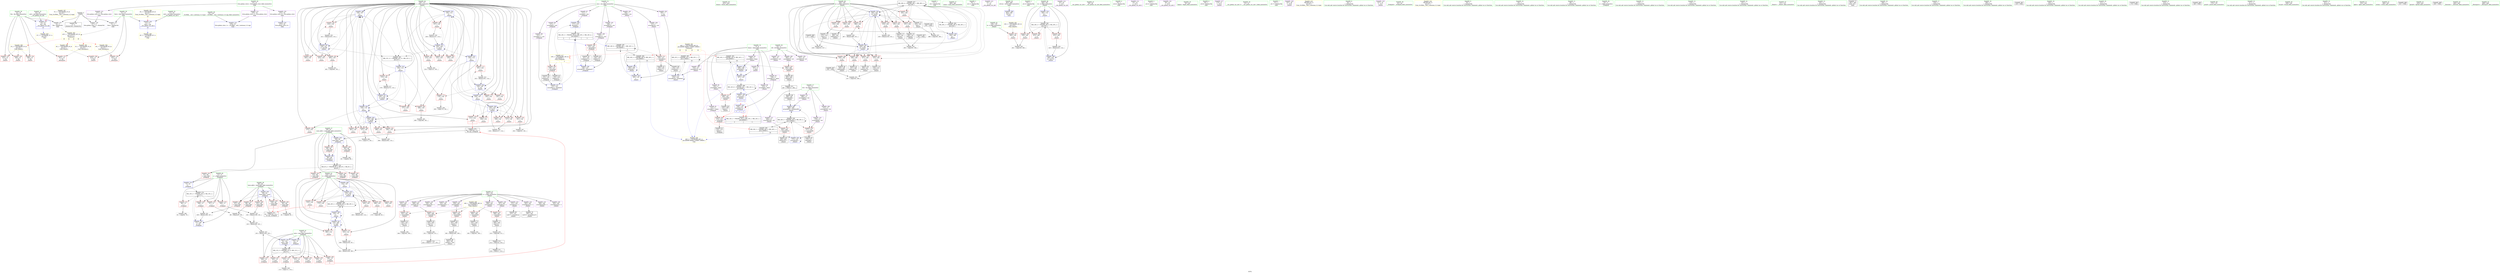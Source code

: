 digraph "SVFG" {
	label="SVFG";

	Node0x55f472b883d0 [shape=record,color=grey,label="{NodeID: 0\nNullPtr}"];
	Node0x55f472b883d0 -> Node0x55f472ba0eb0[style=solid];
	Node0x55f472b883d0 -> Node0x55f472ba4480[style=solid];
	Node0x55f472b883d0 -> Node0x55f472ba4580[style=solid];
	Node0x55f472b883d0 -> Node0x55f472ba4880[style=solid];
	Node0x55f472ba2dc0 [shape=record,color=red,label="{NodeID: 194\n403\<--156\n\<--j\n_Z4initv\n}"];
	Node0x55f472b9ff20 [shape=record,color=purple,label="{NodeID: 111\n389\<--12\narrayidx95\<--tot\n_Z4initv\n}"];
	Node0x55f472b9ff20 -> Node0x55f472bae650[style=solid];
	Node0x55f472b8f210 [shape=record,color=green,label="{NodeID: 28\n14\<--16\nfin\<--fin_field_insensitive\nGlob }"];
	Node0x55f472b8f210 -> Node0x55f472ba5bb0[style=solid];
	Node0x55f472b8f210 -> Node0x55f472ba5c80[style=solid];
	Node0x55f472b8f210 -> Node0x55f472ba5d50[style=solid];
	Node0x55f472b8f210 -> Node0x55f472ba5e20[style=solid];
	Node0x55f472b8f210 -> Node0x55f472ba4480[style=solid];
	Node0x55f472b8f210 -> Node0x55f472ba4980[style=solid];
	Node0x55f472beb640 [shape=record,color=black,label="{NodeID: 471\n65 = PHI(139, 213, )\n1st arg _Z5diguill }"];
	Node0x55f472beb640 -> Node0x55f472bacaf0[style=solid];
	Node0x55f472ba4480 [shape=record,color=blue, style = dotted,label="{NodeID: 222\n14\<--3\nfin\<--dummyVal\nGlob }"];
	Node0x55f472ba4480 -> Node0x55f472bd12e0[style=dashed];
	Node0x55f472ba5fc0 [shape=record,color=red,label="{NodeID: 139\n455\<--21\n\<--fout\n_Z6outputv\n}"];
	Node0x55f472ba0ae0 [shape=record,color=green,label="{NodeID: 56\n453\<--454\nfclose\<--fclose_field_insensitive\n}"];
	Node0x55f472bb4100 [shape=record,color=grey,label="{NodeID: 333\n310 = cmp(309, 311, )\n}"];
	Node0x55f472bb4100 -> Node0x55f472bb1a80[style=solid];
	Node0x55f472badaf0 [shape=record,color=blue,label="{NodeID: 250\n156\<--114\nj\<--\n_Z4initv\n}"];
	Node0x55f472badaf0 -> Node0x55f472ba81e0[style=dashed];
	Node0x55f472badaf0 -> Node0x55f472ba82b0[style=dashed];
	Node0x55f472badaf0 -> Node0x55f472ba8380[style=dashed];
	Node0x55f472badaf0 -> Node0x55f472ba8450[style=dashed];
	Node0x55f472badaf0 -> Node0x55f472bad3a0[style=dashed];
	Node0x55f472badaf0 -> Node0x55f472badc90[style=dashed];
	Node0x55f472badaf0 -> Node0x55f472bcb440[style=dashed];
	Node0x55f472ba7680 [shape=record,color=red,label="{NodeID: 167\n213\<--154\n\<--i\n_Z4initv\n|{<s0>5}}"];
	Node0x55f472ba7680:s0 -> Node0x55f472beb640[style=solid,color=red];
	Node0x55f472ba2260 [shape=record,color=black,label="{NodeID: 84\n358\<--357\nidxprom79\<--\n_Z4initv\n}"];
	Node0x55f472b874d0 [shape=record,color=green,label="{NodeID: 1\n17\<--1\n.str\<--dummyObj\nGlob }"];
	Node0x55f472ba2e90 [shape=record,color=red,label="{NodeID: 195\n410\<--156\n\<--j\n_Z4initv\n}"];
	Node0x55f472ba2e90 -> Node0x55f472bb3f80[style=solid];
	Node0x55f472b9fff0 [shape=record,color=purple,label="{NodeID: 112\n404\<--12\narrayidx104\<--tot\n_Z4initv\n}"];
	Node0x55f472b9fff0 -> Node0x55f472ba43b0[style=solid];
	Node0x55f472b8f310 [shape=record,color=green,label="{NodeID: 29\n21\<--22\nfout\<--fout_field_insensitive\nGlob }"];
	Node0x55f472b8f310 -> Node0x55f472ba5ef0[style=solid];
	Node0x55f472b8f310 -> Node0x55f472ba5fc0[style=solid];
	Node0x55f472b8f310 -> Node0x55f472ba4580[style=solid];
	Node0x55f472b8f310 -> Node0x55f472ba4a50[style=solid];
	Node0x55f472ba4580 [shape=record,color=blue, style = dotted,label="{NodeID: 223\n21\<--3\nfout\<--dummyVal\nGlob }"];
	Node0x55f472ba4580 -> Node0x55f472bd12e0[style=dashed];
	Node0x55f472ba6090 [shape=record,color=red,label="{NodeID: 140\n84\<--66\n\<--num.addr\n_Z5diguill\n}"];
	Node0x55f472ba6090 -> Node0x55f472bb5900[style=solid];
	Node0x55f472ba0be0 [shape=record,color=green,label="{NodeID: 57\n460\<--461\nmain\<--main_field_insensitive\n}"];
	Node0x55f472bd3120 [shape=record,color=yellow,style=double,label="{NodeID: 417\n16V_1 = ENCHI(MR_16V_0)\npts\{90000 \}\nFun[_Z5diguill]|{|<s3>3}}"];
	Node0x55f472bd3120 -> Node0x55f472ba7340[style=dashed];
	Node0x55f472bd3120 -> Node0x55f472bacf90[style=dashed];
	Node0x55f472bd3120 -> Node0x55f472bad060[style=dashed];
	Node0x55f472bd3120:s3 -> Node0x55f472bd3120[style=dashed,color=red];
	Node0x55f472bb4280 [shape=record,color=grey,label="{NodeID: 334\n302 = cmp(301, 303, )\n}"];
	Node0x55f472badbc0 [shape=record,color=blue,label="{NodeID: 251\n233\<--234\narrayidx19\<--frombool\n_Z4initv\n}"];
	Node0x55f472badbc0 -> Node0x55f472badbc0[style=dashed];
	Node0x55f472badbc0 -> Node0x55f472bc6440[style=dashed];
	Node0x55f472ba7750 [shape=record,color=red,label="{NodeID: 168\n230\<--154\n\<--i\n_Z4initv\n}"];
	Node0x55f472ba2330 [shape=record,color=black,label="{NodeID: 85\n361\<--360\nconv81\<--\n_Z4initv\n}"];
	Node0x55f472ba2330 -> Node0x55f472bb3500[style=solid];
	Node0x55f472b87590 [shape=record,color=green,label="{NodeID: 2\n19\<--1\n.str.1\<--dummyObj\nGlob }"];
	Node0x55f472ba2f60 [shape=record,color=red,label="{NodeID: 196\n416\<--156\n\<--j\n_Z4initv\n}"];
	Node0x55f472ba00c0 [shape=record,color=purple,label="{NodeID: 113\n41\<--17\n\<--.str\n__cxx_global_var_init\n}"];
	Node0x55f472b8f410 [shape=record,color=green,label="{NodeID: 30\n33\<--37\nllvm.global_ctors\<--llvm.global_ctors_field_insensitive\nGlob }"];
	Node0x55f472b8f410 -> Node0x55f472ba4fc0[style=solid];
	Node0x55f472b8f410 -> Node0x55f472ba50c0[style=solid];
	Node0x55f472b8f410 -> Node0x55f472ba51c0[style=solid];
	Node0x55f472ba4680 [shape=record,color=blue,label="{NodeID: 224\n475\<--34\nllvm.global_ctors_0\<--\nGlob }"];
	Node0x55f472ba6160 [shape=record,color=red,label="{NodeID: 141\n88\<--66\n\<--num.addr\n_Z5diguill\n}"];
	Node0x55f472ba6160 -> Node0x55f472bacc50[style=solid];
	Node0x55f472ba0ce0 [shape=record,color=green,label="{NodeID: 58\n463\<--464\nretval\<--retval_field_insensitive\nmain\n}"];
	Node0x55f472ba0ce0 -> Node0x55f472baea60[style=solid];
	Node0x55f472bb4400 [shape=record,color=grey,label="{NodeID: 335\n295 = cmp(292, 294, )\n}"];
	Node0x55f472badc90 [shape=record,color=blue,label="{NodeID: 252\n156\<--238\nj\<--inc21\n_Z4initv\n}"];
	Node0x55f472badc90 -> Node0x55f472ba81e0[style=dashed];
	Node0x55f472badc90 -> Node0x55f472ba82b0[style=dashed];
	Node0x55f472badc90 -> Node0x55f472ba8380[style=dashed];
	Node0x55f472badc90 -> Node0x55f472ba8450[style=dashed];
	Node0x55f472badc90 -> Node0x55f472bad3a0[style=dashed];
	Node0x55f472badc90 -> Node0x55f472badc90[style=dashed];
	Node0x55f472badc90 -> Node0x55f472bcb440[style=dashed];
	Node0x55f472ba7820 [shape=record,color=red,label="{NodeID: 169\n242\<--154\n\<--i\n_Z4initv\n}"];
	Node0x55f472ba7820 -> Node0x55f472bb2780[style=solid];
	Node0x55f472ba2400 [shape=record,color=black,label="{NodeID: 86\n363\<--362\nconv82\<--sub\n_Z4initv\n}"];
	Node0x55f472ba2400 -> Node0x55f472bb3380[style=solid];
	Node0x55f472b88460 [shape=record,color=green,label="{NodeID: 3\n23\<--1\n.str.3\<--dummyObj\nGlob }"];
	Node0x55f472bc5a40 [shape=record,color=black,label="{NodeID: 363\nMR_14V_2 = PHI(MR_14V_6, MR_14V_1, )\npts\{60000 \}\n|{|<s2>16}}"];
	Node0x55f472bc5a40 -> Node0x55f472bad540[style=dashed];
	Node0x55f472bc5a40 -> Node0x55f472bad7b0[style=dashed];
	Node0x55f472bc5a40:s2 -> Node0x55f472bd6580[style=dashed,color=blue];
	Node0x55f472ba3030 [shape=record,color=red,label="{NodeID: 197\n260\<--158\n\<--k\n_Z4initv\n}"];
	Node0x55f472ba3030 -> Node0x55f472bb5000[style=solid];
	Node0x55f472ba0190 [shape=record,color=purple,label="{NodeID: 114\n42\<--19\n\<--.str.1\n__cxx_global_var_init\n}"];
	Node0x55f472b8f510 [shape=record,color=green,label="{NodeID: 31\n38\<--39\n__cxx_global_var_init\<--__cxx_global_var_init_field_insensitive\n}"];
	Node0x55f472ba4780 [shape=record,color=blue,label="{NodeID: 225\n476\<--35\nllvm.global_ctors_1\<--_GLOBAL__sub_I_newman_0_0.cpp\nGlob }"];
	Node0x55f472ba6230 [shape=record,color=red,label="{NodeID: 142\n91\<--66\n\<--num.addr\n_Z5diguill\n}"];
	Node0x55f472ba6230 -> Node0x55f472bacd20[style=solid];
	Node0x55f472ba0db0 [shape=record,color=green,label="{NodeID: 59\n35\<--470\n_GLOBAL__sub_I_newman_0_0.cpp\<--_GLOBAL__sub_I_newman_0_0.cpp_field_insensitive\n}"];
	Node0x55f472ba0db0 -> Node0x55f472ba4780[style=solid];
	Node0x55f472bb4580 [shape=record,color=grey,label="{NodeID: 336\n180 = cmp(179, 181, )\n}"];
	Node0x55f472badd60 [shape=record,color=blue,label="{NodeID: 253\n154\<--243\ni\<--inc24\n_Z4initv\n}"];
	Node0x55f472badd60 -> Node0x55f472ba74e0[style=dashed];
	Node0x55f472badd60 -> Node0x55f472ba75b0[style=dashed];
	Node0x55f472badd60 -> Node0x55f472ba7680[style=dashed];
	Node0x55f472badd60 -> Node0x55f472ba7750[style=dashed];
	Node0x55f472badd60 -> Node0x55f472ba7820[style=dashed];
	Node0x55f472badd60 -> Node0x55f472badd60[style=dashed];
	Node0x55f472badd60 -> Node0x55f472bcaf40[style=dashed];
	Node0x55f472ba78f0 [shape=record,color=red,label="{NodeID: 170\n355\<--154\n\<--i\n_Z4initv\n}"];
	Node0x55f472ba78f0 -> Node0x55f472bb2c00[style=solid];
	Node0x55f472ba24d0 [shape=record,color=black,label="{NodeID: 87\n378\<--377\ntobool89\<--\n_Z4initv\n}"];
	Node0x55f472b88520 [shape=record,color=green,label="{NodeID: 4\n25\<--1\n.str.4\<--dummyObj\nGlob }"];
	Node0x55f472bc5f40 [shape=record,color=black,label="{NodeID: 364\nMR_16V_2 = PHI(MR_16V_6, MR_16V_1, )\npts\{90000 \}\n|{|<s2>16}}"];
	Node0x55f472bc5f40 -> Node0x55f472bad470[style=dashed];
	Node0x55f472bc5f40 -> Node0x55f472bad6e0[style=dashed];
	Node0x55f472bc5f40:s2 -> Node0x55f472bd6580[style=dashed,color=blue];
	Node0x55f472ba3100 [shape=record,color=red,label="{NodeID: 198\n259\<--160\n\<--w\n_Z4initv\n}"];
	Node0x55f472ba3100 -> Node0x55f472bb5000[style=solid];
	Node0x55f472ba0260 [shape=record,color=purple,label="{NodeID: 115\n55\<--23\n\<--.str.3\n__cxx_global_var_init.2\n}"];
	Node0x55f472b8f610 [shape=record,color=green,label="{NodeID: 32\n43\<--44\ncall\<--call_field_insensitive\n__cxx_global_var_init\n}"];
	Node0x55f472b8f610 -> Node0x55f472ba4980[style=solid];
	Node0x55f472bd1170 [shape=record,color=yellow,style=double,label="{NodeID: 392\n44V_1 = ENCHI(MR_44V_0)\npts\{60000 90000 110000 130000 \}\nFun[main]|{<s0>16|<s1>16|<s2>16|<s3>16}}"];
	Node0x55f472bd1170:s0 -> Node0x55f472bc5a40[style=dashed,color=red];
	Node0x55f472bd1170:s1 -> Node0x55f472bc5f40[style=dashed,color=red];
	Node0x55f472bd1170:s2 -> Node0x55f472bc6440[style=dashed,color=red];
	Node0x55f472bd1170:s3 -> Node0x55f472ba8ee0[style=dashed,color=red];
	Node0x55f472ba4880 [shape=record,color=blue, style = dotted,label="{NodeID: 226\n477\<--3\nllvm.global_ctors_2\<--dummyVal\nGlob }"];
	Node0x55f472ba6300 [shape=record,color=red,label="{NodeID: 143\n116\<--66\n\<--num.addr\n_Z5diguill\n}"];
	Node0x55f472ba0eb0 [shape=record,color=black,label="{NodeID: 60\n2\<--3\ndummyVal\<--dummyVal\n}"];
	Node0x55f472bb4700 [shape=record,color=grey,label="{NodeID: 337\n288 = cmp(283, 285, )\n}"];
	Node0x55f472bade30 [shape=record,color=blue,label="{NodeID: 254\n160\<--114\nw\<--\n_Z4initv\n}"];
	Node0x55f472bade30 -> Node0x55f472bcb940[style=dashed];
	Node0x55f472ba79c0 [shape=record,color=red,label="{NodeID: 171\n380\<--154\n\<--i\n_Z4initv\n}"];
	Node0x55f472ba25a0 [shape=record,color=black,label="{NodeID: 88\n385\<--384\ntobool93\<--\n_Z4initv\n}"];
	Node0x55f472ba25a0 -> Node0x55f472bb14e0[style=solid];
	Node0x55f472b885e0 [shape=record,color=green,label="{NodeID: 5\n27\<--1\n.str.5\<--dummyObj\nGlob }"];
	Node0x55f472bc6440 [shape=record,color=black,label="{NodeID: 365\nMR_32V_2 = PHI(MR_32V_3, MR_32V_1, )\npts\{110000 \}\n|{|<s3>16}}"];
	Node0x55f472bc6440 -> Node0x55f472ba42e0[style=dashed];
	Node0x55f472bc6440 -> Node0x55f472badbc0[style=dashed];
	Node0x55f472bc6440 -> Node0x55f472bc6440[style=dashed];
	Node0x55f472bc6440:s3 -> Node0x55f472bd6580[style=dashed,color=blue];
	Node0x55f472ba31d0 [shape=record,color=red,label="{NodeID: 199\n415\<--160\n\<--w\n_Z4initv\n}"];
	Node0x55f472ba4c80 [shape=record,color=purple,label="{NodeID: 116\n56\<--25\n\<--.str.4\n__cxx_global_var_init.2\n}"];
	Node0x55f472b8f6e0 [shape=record,color=green,label="{NodeID: 33\n45\<--46\nfopen\<--fopen_field_insensitive\n}"];
	Node0x55f472bd12e0 [shape=record,color=yellow,style=double,label="{NodeID: 393\n42V_1 = ENCHI(MR_42V_0)\npts\{16 22 \}\nFun[main]|{<s0>16|<s1>16|<s2>18|<s3>18}}"];
	Node0x55f472bd12e0:s0 -> Node0x55f472bd17a0[style=dashed,color=red];
	Node0x55f472bd12e0:s1 -> Node0x55f472bd18b0[style=dashed,color=red];
	Node0x55f472bd12e0:s2 -> Node0x55f472bd13c0[style=dashed,color=red];
	Node0x55f472bd12e0:s3 -> Node0x55f472bd14d0[style=dashed,color=red];
	Node0x55f472ba4980 [shape=record,color=blue,label="{NodeID: 227\n14\<--43\nfin\<--call\n__cxx_global_var_init\n|{<s0>19}}"];
	Node0x55f472ba4980:s0 -> Node0x55f472bd6770[style=dashed,color=blue];
	Node0x55f472ba63d0 [shape=record,color=red,label="{NodeID: 144\n130\<--66\n\<--num.addr\n_Z5diguill\n}"];
	Node0x55f472ba0fb0 [shape=record,color=black,label="{NodeID: 61\n124\<--123\ntobool\<--\n_Z5diguill\n}"];
	Node0x55f472bb4880 [shape=record,color=grey,label="{NodeID: 338\n344 = cmp(343, 303, )\n}"];
	Node0x55f472badf00 [shape=record,color=blue,label="{NodeID: 255\n156\<--114\nj\<--\n_Z4initv\n}"];
	Node0x55f472badf00 -> Node0x55f472ba8520[style=dashed];
	Node0x55f472badf00 -> Node0x55f472ba85f0[style=dashed];
	Node0x55f472badf00 -> Node0x55f472ba86c0[style=dashed];
	Node0x55f472badf00 -> Node0x55f472bae0a0[style=dashed];
	Node0x55f472badf00 -> Node0x55f472bae580[style=dashed];
	Node0x55f472badf00 -> Node0x55f472bae7f0[style=dashed];
	Node0x55f472ba7a90 [shape=record,color=red,label="{NodeID: 172\n179\<--156\n\<--j\n_Z4initv\n}"];
	Node0x55f472ba7a90 -> Node0x55f472bb4580[style=solid];
	Node0x55f472ba2670 [shape=record,color=black,label="{NodeID: 89\n390\<--387\nfrombool96\<--\n_Z4initv\n}"];
	Node0x55f472ba2670 -> Node0x55f472bae650[style=solid];
	Node0x55f472b8da20 [shape=record,color=green,label="{NodeID: 6\n29\<--1\n.str.6\<--dummyObj\nGlob }"];
	Node0x55f472ba32a0 [shape=record,color=red,label="{NodeID: 200\n422\<--160\n\<--w\n_Z4initv\n}"];
	Node0x55f472ba32a0 -> Node0x55f472bb3b00[style=solid];
	Node0x55f472ba4d50 [shape=record,color=purple,label="{NodeID: 117\n173\<--27\n\<--.str.5\n_Z4initv\n}"];
	Node0x55f472b8f7e0 [shape=record,color=green,label="{NodeID: 34\n52\<--53\n__cxx_global_var_init.2\<--__cxx_global_var_init.2_field_insensitive\n}"];
	Node0x55f472bd13c0 [shape=record,color=yellow,style=double,label="{NodeID: 394\n4V_1 = ENCHI(MR_4V_0)\npts\{22 \}\nFun[_Z6outputv]}"];
	Node0x55f472bd13c0 -> Node0x55f472ba5fc0[style=dashed];
	Node0x55f472bb0f40 [shape=record,color=black,label="{NodeID: 311\n316 = PHI(317, 313, )\n}"];
	Node0x55f472ba4a50 [shape=record,color=blue,label="{NodeID: 228\n21\<--57\nfout\<--call\n__cxx_global_var_init.2\n|{<s0>20}}"];
	Node0x55f472ba4a50:s0 -> Node0x55f472bd68d0[style=dashed,color=blue];
	Node0x55f472ba64a0 [shape=record,color=red,label="{NodeID: 145\n145\<--66\n\<--num.addr\n_Z5diguill\n}"];
	Node0x55f472ba1080 [shape=record,color=black,label="{NodeID: 62\n129\<--128\ntobool10\<--\n_Z5diguill\n}"];
	Node0x55f472bb4a00 [shape=record,color=grey,label="{NodeID: 339\n113 = cmp(112, 114, )\n}"];
	Node0x55f472badfd0 [shape=record,color=blue,label="{NodeID: 256\n272\<--119\narrayidx36\<--\n_Z4initv\n}"];
	Node0x55f472badfd0 -> Node0x55f472badfd0[style=dashed];
	Node0x55f472badfd0 -> Node0x55f472bc4550[style=dashed];
	Node0x55f472ba7b60 [shape=record,color=red,label="{NodeID: 173\n183\<--156\n\<--j\n_Z4initv\n}"];
	Node0x55f472ba2740 [shape=record,color=black,label="{NodeID: 90\n406\<--405\ntobool105\<--\n_Z4initv\n}"];
	Node0x55f472b8dae0 [shape=record,color=green,label="{NodeID: 7\n31\<--1\n.str.7\<--dummyObj\nGlob }"];
	Node0x55f472ba3370 [shape=record,color=red,label="{NodeID: 201\n282\<--164\n\<--p\n_Z4initv\n}"];
	Node0x55f472ba3370 -> Node0x55f472ba18a0[style=solid];
	Node0x55f472ba4e20 [shape=record,color=purple,label="{NodeID: 118\n247\<--29\n\<--.str.6\n_Z4initv\n}"];
	Node0x55f472b8f8e0 [shape=record,color=green,label="{NodeID: 35\n57\<--58\ncall\<--call_field_insensitive\n__cxx_global_var_init.2\n}"];
	Node0x55f472b8f8e0 -> Node0x55f472ba4a50[style=solid];
	Node0x55f472bd14d0 [shape=record,color=yellow,style=double,label="{NodeID: 395\n2V_1 = ENCHI(MR_2V_0)\npts\{16 \}\nFun[_Z6outputv]}"];
	Node0x55f472bd14d0 -> Node0x55f472ba5e20[style=dashed];
	Node0x55f472bb14e0 [shape=record,color=black,label="{NodeID: 312\n387 = PHI(317, 385, )\n}"];
	Node0x55f472bb14e0 -> Node0x55f472ba2670[style=solid];
	Node0x55f472ba4b20 [shape=record,color=blue,label="{NodeID: 229\n66\<--64\nnum.addr\<--num\n_Z5diguill\n}"];
	Node0x55f472ba4b20 -> Node0x55f472ba6090[style=dashed];
	Node0x55f472ba4b20 -> Node0x55f472ba6160[style=dashed];
	Node0x55f472ba4b20 -> Node0x55f472bacc50[style=dashed];
	Node0x55f472ba4b20 -> Node0x55f472bcaa40[style=dashed];
	Node0x55f472ba6570 [shape=record,color=red,label="{NodeID: 146\n80\<--68\n\<--base.addr\n_Z5diguill\n}"];
	Node0x55f472ba6570 -> Node0x55f472bb5780[style=solid];
	Node0x55f472ba1150 [shape=record,color=black,label="{NodeID: 63\n132\<--128\nfrombool\<--\n_Z5diguill\n}"];
	Node0x55f472ba1150 -> Node0x55f472bad060[style=solid];
	Node0x55f472bd4160 [shape=record,color=yellow,style=double,label="{NodeID: 423\nRETMU(2V_2)\npts\{16 \}\nFun[_GLOBAL__sub_I_newman_0_0.cpp]}"];
	Node0x55f472bb4b80 [shape=record,color=grey,label="{NodeID: 340\n351 = cmp(350, 311, )\n}"];
	Node0x55f472bb4b80 -> Node0x55f472bb2020[style=solid];
	Node0x55f472bae0a0 [shape=record,color=blue,label="{NodeID: 257\n156\<--276\nj\<--inc38\n_Z4initv\n}"];
	Node0x55f472bae0a0 -> Node0x55f472ba8520[style=dashed];
	Node0x55f472bae0a0 -> Node0x55f472ba85f0[style=dashed];
	Node0x55f472bae0a0 -> Node0x55f472ba86c0[style=dashed];
	Node0x55f472bae0a0 -> Node0x55f472bae0a0[style=dashed];
	Node0x55f472bae0a0 -> Node0x55f472bae580[style=dashed];
	Node0x55f472bae0a0 -> Node0x55f472bae7f0[style=dashed];
	Node0x55f472ba7c30 [shape=record,color=red,label="{NodeID: 174\n187\<--156\n\<--j\n_Z4initv\n}"];
	Node0x55f472ba2810 [shape=record,color=purple,label="{NodeID: 91\n122\<--4\narrayidx7\<--done\n_Z5diguill\n}"];
	Node0x55f472ba2810 -> Node0x55f472ba7270[style=solid];
	Node0x55f472b8dba0 [shape=record,color=green,label="{NodeID: 8\n34\<--1\n\<--dummyObj\nCan only get source location for instruction, argument, global var or function.}"];
	Node0x55f472ba3440 [shape=record,color=red,label="{NodeID: 202\n291\<--164\n\<--p\n_Z4initv\n}"];
	Node0x55f472ba3440 -> Node0x55f472ba1970[style=solid];
	Node0x55f472ba4ef0 [shape=record,color=purple,label="{NodeID: 119\n417\<--31\n\<--.str.7\n_Z4initv\n}"];
	Node0x55f472b8f9b0 [shape=record,color=green,label="{NodeID: 36\n61\<--62\n_Z5diguill\<--_Z5diguill_field_insensitive\n}"];
	Node0x55f472bd15b0 [shape=record,color=yellow,style=double,label="{NodeID: 396\n4V_1 = ENCHI(MR_4V_0)\npts\{22 \}\nFun[_GLOBAL__sub_I_newman_0_0.cpp]|{<s0>20}}"];
	Node0x55f472bd15b0:s0 -> Node0x55f472ba4a50[style=dashed,color=red];
	Node0x55f472bb1a80 [shape=record,color=black,label="{NodeID: 313\n313 = PHI(314, 310, )\n}"];
	Node0x55f472bb1a80 -> Node0x55f472bb0f40[style=solid];
	Node0x55f472bacaf0 [shape=record,color=blue,label="{NodeID: 230\n68\<--65\nbase.addr\<--base\n_Z5diguill\n}"];
	Node0x55f472bacaf0 -> Node0x55f472ba6570[style=dashed];
	Node0x55f472bacaf0 -> Node0x55f472ba6640[style=dashed];
	Node0x55f472bacaf0 -> Node0x55f472ba6710[style=dashed];
	Node0x55f472bacaf0 -> Node0x55f472ba67e0[style=dashed];
	Node0x55f472bacaf0 -> Node0x55f472ba68b0[style=dashed];
	Node0x55f472ba6640 [shape=record,color=red,label="{NodeID: 147\n98\<--68\n\<--base.addr\n_Z5diguill\n}"];
	Node0x55f472ba6640 -> Node0x55f472bb3800[style=solid];
	Node0x55f472ba1220 [shape=record,color=black,label="{NodeID: 64\n144\<--143\ntobool15\<--\n_Z5diguill\n}"];
	Node0x55f472bd4270 [shape=record,color=yellow,style=double,label="{NodeID: 424\nRETMU(4V_2)\npts\{22 \}\nFun[_GLOBAL__sub_I_newman_0_0.cpp]}"];
	Node0x55f472bb4d00 [shape=record,color=grey,label="{NodeID: 341\n328 = cmp(325, 327, )\n}"];
	Node0x55f472bae170 [shape=record,color=blue,label="{NodeID: 258\n164\<--280\np\<--\n_Z4initv\n}"];
	Node0x55f472bae170 -> Node0x55f472bc3840[style=dashed];
	Node0x55f472ba7d00 [shape=record,color=red,label="{NodeID: 175\n191\<--156\n\<--j\n_Z4initv\n}"];
	Node0x55f472ba7d00 -> Node0x55f472bb2600[style=solid];
	Node0x55f472ba28e0 [shape=record,color=purple,label="{NodeID: 92\n136\<--4\narrayidx13\<--done\n_Z5diguill\n}"];
	Node0x55f472ba28e0 -> Node0x55f472bad130[style=solid];
	Node0x55f472b8dc60 [shape=record,color=green,label="{NodeID: 9\n79\<--1\n\<--dummyObj\nCan only get source location for instruction, argument, global var or function.}"];
	Node0x55f472ba3510 [shape=record,color=red,label="{NodeID: 203\n297\<--164\n\<--p\n_Z4initv\n}"];
	Node0x55f472ba3510 -> Node0x55f472ba1a40[style=solid];
	Node0x55f472ba4fc0 [shape=record,color=purple,label="{NodeID: 120\n475\<--33\nllvm.global_ctors_0\<--llvm.global_ctors\nGlob }"];
	Node0x55f472ba4fc0 -> Node0x55f472ba4680[style=solid];
	Node0x55f472b8fab0 [shape=record,color=green,label="{NodeID: 37\n66\<--67\nnum.addr\<--num.addr_field_insensitive\n_Z5diguill\n}"];
	Node0x55f472b8fab0 -> Node0x55f472ba6090[style=solid];
	Node0x55f472b8fab0 -> Node0x55f472ba6160[style=solid];
	Node0x55f472b8fab0 -> Node0x55f472ba6230[style=solid];
	Node0x55f472b8fab0 -> Node0x55f472ba6300[style=solid];
	Node0x55f472b8fab0 -> Node0x55f472ba63d0[style=solid];
	Node0x55f472b8fab0 -> Node0x55f472ba64a0[style=solid];
	Node0x55f472b8fab0 -> Node0x55f472ba4b20[style=solid];
	Node0x55f472b8fab0 -> Node0x55f472bacc50[style=solid];
	Node0x55f472bd16c0 [shape=record,color=yellow,style=double,label="{NodeID: 397\n2V_1 = ENCHI(MR_2V_0)\npts\{16 \}\nFun[_GLOBAL__sub_I_newman_0_0.cpp]|{<s0>19}}"];
	Node0x55f472bd16c0:s0 -> Node0x55f472ba4980[style=dashed,color=red];
	Node0x55f472bb2020 [shape=record,color=black,label="{NodeID: 314\n353 = PHI(317, 317, 351, )\n}"];
	Node0x55f472bacb80 [shape=record,color=blue,label="{NodeID: 231\n74\<--79\nnow\<--\n_Z5diguill\n}"];
	Node0x55f472bacb80 -> Node0x55f472bc9640[style=dashed];
	Node0x55f472ba6710 [shape=record,color=red,label="{NodeID: 148\n101\<--68\n\<--base.addr\n_Z5diguill\n}"];
	Node0x55f472ba6710 -> Node0x55f472bb3080[style=solid];
	Node0x55f472ba12f0 [shape=record,color=black,label="{NodeID: 65\n147\<--143\nfrombool17\<--\n_Z5diguill\n}"];
	Node0x55f472ba12f0 -> Node0x55f472bad200[style=solid];
	Node0x55f472bb4e80 [shape=record,color=grey,label="{NodeID: 342\n224 = cmp(223, 181, )\n}"];
	Node0x55f472bae240 [shape=record,color=blue,label="{NodeID: 259\n164\<--320\np\<--inc56\n_Z4initv\n}"];
	Node0x55f472bae240 -> Node0x55f472ba3440[style=dashed];
	Node0x55f472bae240 -> Node0x55f472ba3510[style=dashed];
	Node0x55f472bae240 -> Node0x55f472ba35e0[style=dashed];
	Node0x55f472bae240 -> Node0x55f472ba36b0[style=dashed];
	Node0x55f472bae240 -> Node0x55f472ba3780[style=dashed];
	Node0x55f472bae240 -> Node0x55f472ba3850[style=dashed];
	Node0x55f472bae240 -> Node0x55f472ba3920[style=dashed];
	Node0x55f472bae240 -> Node0x55f472ba39f0[style=dashed];
	Node0x55f472bae240 -> Node0x55f472ba3ac0[style=dashed];
	Node0x55f472bae240 -> Node0x55f472ba3b90[style=dashed];
	Node0x55f472bae240 -> Node0x55f472bae240[style=dashed];
	Node0x55f472bae240 -> Node0x55f472bae4b0[style=dashed];
	Node0x55f472bae240 -> Node0x55f472bc3840[style=dashed];
	Node0x55f472bae240 -> Node0x55f472bcbe40[style=dashed];
	Node0x55f472ba7dd0 [shape=record,color=red,label="{NodeID: 176\n201\<--156\n\<--j\n_Z4initv\n}"];
	Node0x55f472ba7dd0 -> Node0x55f472bb5600[style=solid];
	Node0x55f472ba29b0 [shape=record,color=purple,label="{NodeID: 93\n188\<--4\narrayidx4\<--done\n_Z4initv\n}"];
	Node0x55f472ba29b0 -> Node0x55f472bad540[style=solid];
	Node0x55f472b8d570 [shape=record,color=green,label="{NodeID: 10\n82\<--1\n\<--dummyObj\nCan only get source location for instruction, argument, global var or function.}"];
	Node0x55f472ba35e0 [shape=record,color=red,label="{NodeID: 204\n305\<--164\n\<--p\n_Z4initv\n}"];
	Node0x55f472ba35e0 -> Node0x55f472ba1be0[style=solid];
	Node0x55f472ba50c0 [shape=record,color=purple,label="{NodeID: 121\n476\<--33\nllvm.global_ctors_1\<--llvm.global_ctors\nGlob }"];
	Node0x55f472ba50c0 -> Node0x55f472ba4780[style=solid];
	Node0x55f472b8fb80 [shape=record,color=green,label="{NodeID: 38\n68\<--69\nbase.addr\<--base.addr_field_insensitive\n_Z5diguill\n}"];
	Node0x55f472b8fb80 -> Node0x55f472ba6570[style=solid];
	Node0x55f472b8fb80 -> Node0x55f472ba6640[style=solid];
	Node0x55f472b8fb80 -> Node0x55f472ba6710[style=solid];
	Node0x55f472b8fb80 -> Node0x55f472ba67e0[style=solid];
	Node0x55f472b8fb80 -> Node0x55f472ba68b0[style=solid];
	Node0x55f472b8fb80 -> Node0x55f472bacaf0[style=solid];
	Node0x55f472bd17a0 [shape=record,color=yellow,style=double,label="{NodeID: 398\n2V_1 = ENCHI(MR_2V_0)\npts\{16 \}\nFun[_Z4initv]}"];
	Node0x55f472bd17a0 -> Node0x55f472ba5bb0[style=dashed];
	Node0x55f472bd17a0 -> Node0x55f472ba5c80[style=dashed];
	Node0x55f472bd17a0 -> Node0x55f472ba5d50[style=dashed];
	Node0x55f472bb2600 [shape=record,color=grey,label="{NodeID: 315\n192 = Binary(191, 114, )\n}"];
	Node0x55f472bb2600 -> Node0x55f472bad610[style=solid];
	Node0x55f472bacc50 [shape=record,color=blue,label="{NodeID: 232\n66\<--88\nnum.addr\<--\n_Z5diguill\n}"];
	Node0x55f472bacc50 -> Node0x55f472bcaa40[style=dashed];
	Node0x55f472ba67e0 [shape=record,color=red,label="{NodeID: 149\n107\<--68\n\<--base.addr\n_Z5diguill\n}"];
	Node0x55f472ba67e0 -> Node0x55f472bb3e00[style=solid];
	Node0x55f472ba13c0 [shape=record,color=black,label="{NodeID: 66\n207\<--206\ntobool\<--\n_Z4initv\n}"];
	Node0x55f472bb5000 [shape=record,color=grey,label="{NodeID: 343\n261 = cmp(259, 260, )\n}"];
	Node0x55f472bae310 [shape=record,color=blue,label="{NodeID: 260\n154\<--79\ni\<--\n_Z4initv\n}"];
	Node0x55f472bae310 -> Node0x55f472ba78f0[style=dashed];
	Node0x55f472bae310 -> Node0x55f472ba79c0[style=dashed];
	Node0x55f472bae310 -> Node0x55f472bae310[style=dashed];
	Node0x55f472bae310 -> Node0x55f472bae3e0[style=dashed];
	Node0x55f472bae310 -> Node0x55f472bcaf40[style=dashed];
	Node0x55f472ba7ea0 [shape=record,color=red,label="{NodeID: 177\n204\<--156\n\<--j\n_Z4initv\n}"];
	Node0x55f472ba2a80 [shape=record,color=purple,label="{NodeID: 94\n197\<--4\n\<--done\n_Z4initv\n}"];
	Node0x55f472ba2a80 -> Node0x55f472bad7b0[style=solid];
	Node0x55f472b8d630 [shape=record,color=green,label="{NodeID: 11\n86\<--1\n\<--dummyObj\nCan only get source location for instruction, argument, global var or function.}"];
	Node0x55f472ba36b0 [shape=record,color=red,label="{NodeID: 205\n319\<--164\n\<--p\n_Z4initv\n}"];
	Node0x55f472ba36b0 -> Node0x55f472bb3c80[style=solid];
	Node0x55f472ba51c0 [shape=record,color=purple,label="{NodeID: 122\n477\<--33\nllvm.global_ctors_2\<--llvm.global_ctors\nGlob }"];
	Node0x55f472ba51c0 -> Node0x55f472ba4880[style=solid];
	Node0x55f472b8fc50 [shape=record,color=green,label="{NodeID: 39\n70\<--71\ni\<--i_field_insensitive\n_Z5diguill\n}"];
	Node0x55f472bd18b0 [shape=record,color=yellow,style=double,label="{NodeID: 399\n4V_1 = ENCHI(MR_4V_0)\npts\{22 \}\nFun[_Z4initv]}"];
	Node0x55f472bd18b0 -> Node0x55f472ba5ef0[style=dashed];
	Node0x55f472bb2780 [shape=record,color=grey,label="{NodeID: 316\n243 = Binary(242, 114, )\n}"];
	Node0x55f472bb2780 -> Node0x55f472badd60[style=solid];
	Node0x55f472bacd20 [shape=record,color=blue,label="{NodeID: 233\n72\<--91\nj\<--\n_Z5diguill\n}"];
	Node0x55f472bacd20 -> Node0x55f472bc9140[style=dashed];
	Node0x55f472ba68b0 [shape=record,color=red,label="{NodeID: 150\n139\<--68\n\<--base.addr\n_Z5diguill\n|{<s0>3}}"];
	Node0x55f472ba68b0:s0 -> Node0x55f472beb640[style=solid,color=red];
	Node0x55f472ba1490 [shape=record,color=black,label="{NodeID: 67\n229\<--228\ntobool17\<--\n_Z4initv\n}"];
	Node0x55f472bb5180 [shape=record,color=grey,label="{NodeID: 344\n373 = cmp(372, 181, )\n}"];
	Node0x55f472bae3e0 [shape=record,color=blue,label="{NodeID: 261\n154\<--364\ni\<--add\n_Z4initv\n}"];
	Node0x55f472bae3e0 -> Node0x55f472ba78f0[style=dashed];
	Node0x55f472bae3e0 -> Node0x55f472ba79c0[style=dashed];
	Node0x55f472bae3e0 -> Node0x55f472bae310[style=dashed];
	Node0x55f472bae3e0 -> Node0x55f472bae3e0[style=dashed];
	Node0x55f472bae3e0 -> Node0x55f472bcaf40[style=dashed];
	Node0x55f472ba7f70 [shape=record,color=red,label="{NodeID: 178\n209\<--156\n\<--j\n_Z4initv\n}"];
	Node0x55f472ba2b50 [shape=record,color=purple,label="{NodeID: 95\n205\<--4\narrayidx8\<--done\n_Z4initv\n}"];
	Node0x55f472ba2b50 -> Node0x55f472ba3c60[style=solid];
	Node0x55f472b8d6f0 [shape=record,color=green,label="{NodeID: 12\n114\<--1\n\<--dummyObj\nCan only get source location for instruction, argument, global var or function.}"];
	Node0x55f472ba3780 [shape=record,color=red,label="{NodeID: 206\n324\<--164\n\<--p\n_Z4initv\n}"];
	Node0x55f472ba3780 -> Node0x55f472ba1d80[style=solid];
	Node0x55f472ba52c0 [shape=record,color=purple,label="{NodeID: 123\n251\<--162\narraydecay\<--s\n_Z4initv\n}"];
	Node0x55f472ba52c0 -> Node0x55f472ba1630[style=solid];
	Node0x55f472b8fd20 [shape=record,color=green,label="{NodeID: 40\n72\<--73\nj\<--j_field_insensitive\n_Z5diguill\n}"];
	Node0x55f472b8fd20 -> Node0x55f472ba6980[style=solid];
	Node0x55f472b8fd20 -> Node0x55f472ba6a50[style=solid];
	Node0x55f472b8fd20 -> Node0x55f472ba6b20[style=solid];
	Node0x55f472b8fd20 -> Node0x55f472ba6bf0[style=solid];
	Node0x55f472b8fd20 -> Node0x55f472bacd20[style=solid];
	Node0x55f472b8fd20 -> Node0x55f472bacec0[style=solid];
	Node0x55f472bb2900 [shape=record,color=grey,label="{NodeID: 317\n276 = Binary(275, 114, )\n}"];
	Node0x55f472bb2900 -> Node0x55f472bae0a0[style=solid];
	Node0x55f472bacdf0 [shape=record,color=blue,label="{NodeID: 234\n74\<--105\nnow\<--add\n_Z5diguill\n}"];
	Node0x55f472bacdf0 -> Node0x55f472bc9640[style=dashed];
	Node0x55f472ba6980 [shape=record,color=red,label="{NodeID: 151\n94\<--72\n\<--j\n_Z5diguill\n}"];
	Node0x55f472ba6980 -> Node0x55f472bb5480[style=solid];
	Node0x55f472ba1560 [shape=record,color=black,label="{NodeID: 68\n234\<--228\nfrombool\<--\n_Z4initv\n}"];
	Node0x55f472ba1560 -> Node0x55f472badbc0[style=solid];
	Node0x55f472bb5300 [shape=record,color=grey,label="{NodeID: 345\n269 = cmp(268, 181, )\n}"];
	Node0x55f472bae4b0 [shape=record,color=blue,label="{NodeID: 262\n164\<--367\np\<--inc83\n_Z4initv\n}"];
	Node0x55f472bae4b0 -> Node0x55f472ba3850[style=dashed];
	Node0x55f472bae4b0 -> Node0x55f472ba3920[style=dashed];
	Node0x55f472bae4b0 -> Node0x55f472ba39f0[style=dashed];
	Node0x55f472bae4b0 -> Node0x55f472ba3ac0[style=dashed];
	Node0x55f472bae4b0 -> Node0x55f472ba3b90[style=dashed];
	Node0x55f472bae4b0 -> Node0x55f472bae4b0[style=dashed];
	Node0x55f472bae4b0 -> Node0x55f472bc3840[style=dashed];
	Node0x55f472ba8040 [shape=record,color=red,label="{NodeID: 179\n212\<--156\n\<--j\n_Z4initv\n|{<s0>5}}"];
	Node0x55f472ba8040:s0 -> Node0x55f472beb3c0[style=solid,color=red];
	Node0x55f472b9f2f0 [shape=record,color=purple,label="{NodeID: 96\n210\<--4\narrayidx9\<--done\n_Z4initv\n}"];
	Node0x55f472b9f2f0 -> Node0x55f472bad950[style=solid];
	Node0x55f472b8d7f0 [shape=record,color=green,label="{NodeID: 13\n119\<--1\n\<--dummyObj\nCan only get source location for instruction, argument, global var or function.}"];
	Node0x55f472ba3850 [shape=record,color=red,label="{NodeID: 207\n333\<--164\n\<--p\n_Z4initv\n}"];
	Node0x55f472ba3850 -> Node0x55f472ba1e50[style=solid];
	Node0x55f472ba5390 [shape=record,color=purple,label="{NodeID: 124\n263\<--162\narraydecay31\<--s\n_Z4initv\n}"];
	Node0x55f472ba5390 -> Node0x55f472ba1700[style=solid];
	Node0x55f472b9ed10 [shape=record,color=green,label="{NodeID: 41\n74\<--75\nnow\<--now_field_insensitive\n_Z5diguill\n}"];
	Node0x55f472b9ed10 -> Node0x55f472ba6cc0[style=solid];
	Node0x55f472b9ed10 -> Node0x55f472ba6d90[style=solid];
	Node0x55f472b9ed10 -> Node0x55f472ba6e60[style=solid];
	Node0x55f472b9ed10 -> Node0x55f472ba6f30[style=solid];
	Node0x55f472b9ed10 -> Node0x55f472ba7000[style=solid];
	Node0x55f472b9ed10 -> Node0x55f472ba70d0[style=solid];
	Node0x55f472b9ed10 -> Node0x55f472ba71a0[style=solid];
	Node0x55f472b9ed10 -> Node0x55f472bacb80[style=solid];
	Node0x55f472b9ed10 -> Node0x55f472bacdf0[style=solid];
	Node0x55f472bb2a80 [shape=record,color=grey,label="{NodeID: 318\n238 = Binary(237, 114, )\n}"];
	Node0x55f472bb2a80 -> Node0x55f472badc90[style=solid];
	Node0x55f472bacec0 [shape=record,color=blue,label="{NodeID: 235\n72\<--109\nj\<--div\n_Z5diguill\n}"];
	Node0x55f472bacec0 -> Node0x55f472bc9140[style=dashed];
	Node0x55f472ba6a50 [shape=record,color=red,label="{NodeID: 152\n97\<--72\n\<--j\n_Z5diguill\n}"];
	Node0x55f472ba6a50 -> Node0x55f472bb3800[style=solid];
	Node0x55f472ba1630 [shape=record,color=black,label="{NodeID: 69\n253\<--251\ncall27\<--arraydecay\n_Z4initv\n}"];
	Node0x55f472bb5480 [shape=record,color=grey,label="{NodeID: 346\n95 = cmp(94, 79, )\n}"];
	Node0x55f472bae580 [shape=record,color=blue,label="{NodeID: 263\n156\<--114\nj\<--\n_Z4initv\n}"];
	Node0x55f472bae580 -> Node0x55f472ba8790[style=dashed];
	Node0x55f472bae580 -> Node0x55f472ba8860[style=dashed];
	Node0x55f472bae580 -> Node0x55f472ba8930[style=dashed];
	Node0x55f472bae580 -> Node0x55f472ba8a00[style=dashed];
	Node0x55f472bae580 -> Node0x55f472ba2c20[style=dashed];
	Node0x55f472bae580 -> Node0x55f472bae580[style=dashed];
	Node0x55f472bae580 -> Node0x55f472bae720[style=dashed];
	Node0x55f472bae580 -> Node0x55f472bae7f0[style=dashed];
	Node0x55f472ba8110 [shape=record,color=red,label="{NodeID: 180\n217\<--156\n\<--j\n_Z4initv\n}"];
	Node0x55f472ba8110 -> Node0x55f472bb2d80[style=solid];
	Node0x55f472b9f3c0 [shape=record,color=purple,label="{NodeID: 97\n117\<--7\narrayidx\<--yes\n_Z5diguill\n}"];
	Node0x55f472b9f3c0 -> Node0x55f472bacf90[style=solid];
	Node0x55f472b8e420 [shape=record,color=green,label="{NodeID: 14\n167\<--1\n\<--dummyObj\nCan only get source location for instruction, argument, global var or function.}"];
	Node0x55f472bc9140 [shape=record,color=black,label="{NodeID: 374\nMR_10V_3 = PHI(MR_10V_4, MR_10V_2, )\npts\{73 \}\n}"];
	Node0x55f472bc9140 -> Node0x55f472ba6980[style=dashed];
	Node0x55f472bc9140 -> Node0x55f472ba6a50[style=dashed];
	Node0x55f472bc9140 -> Node0x55f472ba6b20[style=dashed];
	Node0x55f472bc9140 -> Node0x55f472ba6bf0[style=dashed];
	Node0x55f472bc9140 -> Node0x55f472bacec0[style=dashed];
	Node0x55f472ba3920 [shape=record,color=red,label="{NodeID: 208\n339\<--164\n\<--p\n_Z4initv\n}"];
	Node0x55f472ba3920 -> Node0x55f472ba1f20[style=solid];
	Node0x55f472ba5460 [shape=record,color=purple,label="{NodeID: 125\n284\<--162\narraydecay40\<--s\n_Z4initv\n}"];
	Node0x55f472b9ede0 [shape=record,color=green,label="{NodeID: 42\n151\<--152\n_Z4initv\<--_Z4initv_field_insensitive\n}"];
	Node0x55f472bd1b50 [shape=record,color=yellow,style=double,label="{NodeID: 402\n24V_1 = ENCHI(MR_24V_0)\npts\{159 \}\nFun[_Z4initv]}"];
	Node0x55f472bd1b50 -> Node0x55f472ba3030[style=dashed];
	Node0x55f472bb2c00 [shape=record,color=grey,label="{NodeID: 319\n356 = Binary(355, 82, )\n}"];
	Node0x55f472bb2c00 -> Node0x55f472bb3380[style=solid];
	Node0x55f472bacf90 [shape=record,color=blue,label="{NodeID: 236\n117\<--119\narrayidx\<--\n_Z5diguill\n}"];
	Node0x55f472bacf90 -> Node0x55f472b83900[style=dashed];
	Node0x55f472ba6b20 [shape=record,color=red,label="{NodeID: 153\n100\<--72\n\<--j\n_Z5diguill\n}"];
	Node0x55f472ba6b20 -> Node0x55f472bb3080[style=solid];
	Node0x55f472ba1700 [shape=record,color=black,label="{NodeID: 70\n265\<--263\ncall32\<--arraydecay31\n_Z4initv\n}"];
	Node0x55f472bb5600 [shape=record,color=grey,label="{NodeID: 347\n202 = cmp(201, 181, )\n}"];
	Node0x55f472bae650 [shape=record,color=blue,label="{NodeID: 264\n389\<--390\narrayidx95\<--frombool96\n_Z4initv\n}"];
	Node0x55f472bae650 -> Node0x55f472ba4210[style=dashed];
	Node0x55f472bae650 -> Node0x55f472bae650[style=dashed];
	Node0x55f472bae650 -> Node0x55f472bc4550[style=dashed];
	Node0x55f472ba81e0 [shape=record,color=red,label="{NodeID: 181\n223\<--156\n\<--j\n_Z4initv\n}"];
	Node0x55f472ba81e0 -> Node0x55f472bb4e80[style=solid];
	Node0x55f472b9f490 [shape=record,color=purple,label="{NodeID: 98\n127\<--7\narrayidx9\<--yes\n_Z5diguill\n}"];
	Node0x55f472b9f490 -> Node0x55f472ba7340[style=solid];
	Node0x55f472b8e4f0 [shape=record,color=green,label="{NodeID: 15\n181\<--1\n\<--dummyObj\nCan only get source location for instruction, argument, global var or function.}"];
	Node0x55f472bd6580 [shape=record,color=yellow,style=double,label="{NodeID: 458\n44V_2 = CSCHI(MR_44V_1)\npts\{60000 90000 110000 130000 \}\nCS[]}"];
	Node0x55f472bc9640 [shape=record,color=black,label="{NodeID: 375\nMR_12V_3 = PHI(MR_12V_4, MR_12V_2, )\npts\{75 \}\n}"];
	Node0x55f472bc9640 -> Node0x55f472ba6cc0[style=dashed];
	Node0x55f472bc9640 -> Node0x55f472ba6d90[style=dashed];
	Node0x55f472bc9640 -> Node0x55f472ba6e60[style=dashed];
	Node0x55f472bc9640 -> Node0x55f472ba6f30[style=dashed];
	Node0x55f472bc9640 -> Node0x55f472ba7000[style=dashed];
	Node0x55f472bc9640 -> Node0x55f472ba70d0[style=dashed];
	Node0x55f472bc9640 -> Node0x55f472ba71a0[style=dashed];
	Node0x55f472bc9640 -> Node0x55f472bacdf0[style=dashed];
	Node0x55f472ba39f0 [shape=record,color=red,label="{NodeID: 209\n346\<--164\n\<--p\n_Z4initv\n}"];
	Node0x55f472ba39f0 -> Node0x55f472ba20c0[style=solid];
	Node0x55f472ba5530 [shape=record,color=purple,label="{NodeID: 126\n293\<--162\narraydecay45\<--s\n_Z4initv\n}"];
	Node0x55f472b9eee0 [shape=record,color=green,label="{NodeID: 43\n154\<--155\ni\<--i_field_insensitive\n_Z4initv\n}"];
	Node0x55f472b9eee0 -> Node0x55f472ba74e0[style=solid];
	Node0x55f472b9eee0 -> Node0x55f472ba75b0[style=solid];
	Node0x55f472b9eee0 -> Node0x55f472ba7680[style=solid];
	Node0x55f472b9eee0 -> Node0x55f472ba7750[style=solid];
	Node0x55f472b9eee0 -> Node0x55f472ba7820[style=solid];
	Node0x55f472b9eee0 -> Node0x55f472ba78f0[style=solid];
	Node0x55f472b9eee0 -> Node0x55f472ba79c0[style=solid];
	Node0x55f472b9eee0 -> Node0x55f472bad2d0[style=solid];
	Node0x55f472b9eee0 -> Node0x55f472badd60[style=solid];
	Node0x55f472b9eee0 -> Node0x55f472bae310[style=solid];
	Node0x55f472b9eee0 -> Node0x55f472bae3e0[style=solid];
	Node0x55f472bb2d80 [shape=record,color=grey,label="{NodeID: 320\n218 = Binary(217, 114, )\n}"];
	Node0x55f472bb2d80 -> Node0x55f472bada20[style=solid];
	Node0x55f472bad060 [shape=record,color=blue,label="{NodeID: 237\n131\<--132\narrayidx11\<--frombool\n_Z5diguill\n}"];
	Node0x55f472bad060 -> Node0x55f472b83900[style=dashed];
	Node0x55f472ba6bf0 [shape=record,color=red,label="{NodeID: 154\n108\<--72\n\<--j\n_Z5diguill\n}"];
	Node0x55f472ba6bf0 -> Node0x55f472bb3e00[style=solid];
	Node0x55f472ba17d0 [shape=record,color=black,label="{NodeID: 71\n462\<--280\nmain_ret\<--\nmain\n}"];
	Node0x55f472bb5780 [shape=record,color=grey,label="{NodeID: 348\n81 = cmp(80, 82, )\n}"];
	Node0x55f472bae720 [shape=record,color=blue,label="{NodeID: 265\n156\<--394\nj\<--inc98\n_Z4initv\n}"];
	Node0x55f472bae720 -> Node0x55f472ba8790[style=dashed];
	Node0x55f472bae720 -> Node0x55f472ba8860[style=dashed];
	Node0x55f472bae720 -> Node0x55f472ba8930[style=dashed];
	Node0x55f472bae720 -> Node0x55f472ba8a00[style=dashed];
	Node0x55f472bae720 -> Node0x55f472ba2c20[style=dashed];
	Node0x55f472bae720 -> Node0x55f472bae580[style=dashed];
	Node0x55f472bae720 -> Node0x55f472bae720[style=dashed];
	Node0x55f472bae720 -> Node0x55f472bae7f0[style=dashed];
	Node0x55f472ba82b0 [shape=record,color=red,label="{NodeID: 182\n226\<--156\n\<--j\n_Z4initv\n}"];
	Node0x55f472b9f560 [shape=record,color=purple,label="{NodeID: 99\n131\<--7\narrayidx11\<--yes\n_Z5diguill\n}"];
	Node0x55f472b9f560 -> Node0x55f472bad060[style=solid];
	Node0x55f472b8e5f0 [shape=record,color=green,label="{NodeID: 16\n186\<--1\n\<--dummyObj\nCan only get source location for instruction, argument, global var or function.}"];
	Node0x55f472bd6770 [shape=record,color=yellow,style=double,label="{NodeID: 459\n2V_2 = CSCHI(MR_2V_1)\npts\{16 \}\nCS[]}"];
	Node0x55f472ba3ac0 [shape=record,color=red,label="{NodeID: 210\n357\<--164\n\<--p\n_Z4initv\n}"];
	Node0x55f472ba3ac0 -> Node0x55f472ba2260[style=solid];
	Node0x55f472ba5600 [shape=record,color=purple,label="{NodeID: 127\n299\<--162\narrayidx48\<--s\n_Z4initv\n}"];
	Node0x55f472ba5600 -> Node0x55f472ba3e00[style=solid];
	Node0x55f472b9efb0 [shape=record,color=green,label="{NodeID: 44\n156\<--157\nj\<--j_field_insensitive\n_Z4initv\n}"];
	Node0x55f472b9efb0 -> Node0x55f472ba7a90[style=solid];
	Node0x55f472b9efb0 -> Node0x55f472ba7b60[style=solid];
	Node0x55f472b9efb0 -> Node0x55f472ba7c30[style=solid];
	Node0x55f472b9efb0 -> Node0x55f472ba7d00[style=solid];
	Node0x55f472b9efb0 -> Node0x55f472ba7dd0[style=solid];
	Node0x55f472b9efb0 -> Node0x55f472ba7ea0[style=solid];
	Node0x55f472b9efb0 -> Node0x55f472ba7f70[style=solid];
	Node0x55f472b9efb0 -> Node0x55f472ba8040[style=solid];
	Node0x55f472b9efb0 -> Node0x55f472ba8110[style=solid];
	Node0x55f472b9efb0 -> Node0x55f472ba81e0[style=solid];
	Node0x55f472b9efb0 -> Node0x55f472ba82b0[style=solid];
	Node0x55f472b9efb0 -> Node0x55f472ba8380[style=solid];
	Node0x55f472b9efb0 -> Node0x55f472ba8450[style=solid];
	Node0x55f472b9efb0 -> Node0x55f472ba8520[style=solid];
	Node0x55f472b9efb0 -> Node0x55f472ba85f0[style=solid];
	Node0x55f472b9efb0 -> Node0x55f472ba86c0[style=solid];
	Node0x55f472b9efb0 -> Node0x55f472ba8790[style=solid];
	Node0x55f472b9efb0 -> Node0x55f472ba8860[style=solid];
	Node0x55f472b9efb0 -> Node0x55f472ba8930[style=solid];
	Node0x55f472b9efb0 -> Node0x55f472ba8a00[style=solid];
	Node0x55f472b9efb0 -> Node0x55f472ba2c20[style=solid];
	Node0x55f472b9efb0 -> Node0x55f472ba2cf0[style=solid];
	Node0x55f472b9efb0 -> Node0x55f472ba2dc0[style=solid];
	Node0x55f472b9efb0 -> Node0x55f472ba2e90[style=solid];
	Node0x55f472b9efb0 -> Node0x55f472ba2f60[style=solid];
	Node0x55f472b9efb0 -> Node0x55f472bad3a0[style=solid];
	Node0x55f472b9efb0 -> Node0x55f472bad610[style=solid];
	Node0x55f472b9efb0 -> Node0x55f472bad880[style=solid];
	Node0x55f472b9efb0 -> Node0x55f472bada20[style=solid];
	Node0x55f472b9efb0 -> Node0x55f472badaf0[style=solid];
	Node0x55f472b9efb0 -> Node0x55f472badc90[style=solid];
	Node0x55f472b9efb0 -> Node0x55f472badf00[style=solid];
	Node0x55f472b9efb0 -> Node0x55f472bae0a0[style=solid];
	Node0x55f472b9efb0 -> Node0x55f472bae580[style=solid];
	Node0x55f472b9efb0 -> Node0x55f472bae720[style=solid];
	Node0x55f472b9efb0 -> Node0x55f472bae7f0[style=solid];
	Node0x55f472b9efb0 -> Node0x55f472bae8c0[style=solid];
	Node0x55f472bb2f00 [shape=record,color=grey,label="{NodeID: 321\n103 = Binary(99, 102, )\n}"];
	Node0x55f472bb2f00 -> Node0x55f472bb3200[style=solid];
	Node0x55f472bad130 [shape=record,color=blue,label="{NodeID: 238\n136\<--119\narrayidx13\<--\n_Z5diguill\n|{<s0>3|<s1>3|<s2>3}}"];
	Node0x55f472bad130:s0 -> Node0x55f472ba7270[style=dashed,color=red];
	Node0x55f472bad130:s1 -> Node0x55f472bad130[style=dashed,color=red];
	Node0x55f472bad130:s2 -> Node0x55f472b83400[style=dashed,color=red];
	Node0x55f472ba6cc0 [shape=record,color=red,label="{NodeID: 155\n104\<--74\n\<--now\n_Z5diguill\n}"];
	Node0x55f472ba6cc0 -> Node0x55f472bb3200[style=solid];
	Node0x55f472ba18a0 [shape=record,color=black,label="{NodeID: 72\n283\<--282\nconv\<--\n_Z4initv\n}"];
	Node0x55f472ba18a0 -> Node0x55f472bb4700[style=solid];
	Node0x55f472bb5900 [shape=record,color=grey,label="{NodeID: 349\n85 = cmp(84, 86, )\n}"];
	Node0x55f472bae7f0 [shape=record,color=blue,label="{NodeID: 266\n156\<--167\nj\<--\n_Z4initv\n}"];
	Node0x55f472bae7f0 -> Node0x55f472ba2cf0[style=dashed];
	Node0x55f472bae7f0 -> Node0x55f472ba2dc0[style=dashed];
	Node0x55f472bae7f0 -> Node0x55f472ba2e90[style=dashed];
	Node0x55f472bae7f0 -> Node0x55f472ba2f60[style=dashed];
	Node0x55f472bae7f0 -> Node0x55f472bae8c0[style=dashed];
	Node0x55f472bae7f0 -> Node0x55f472bcb440[style=dashed];
	Node0x55f472ba8380 [shape=record,color=red,label="{NodeID: 183\n232\<--156\n\<--j\n_Z4initv\n}"];
	Node0x55f472b9f630 [shape=record,color=purple,label="{NodeID: 100\n142\<--7\narrayidx14\<--yes\n_Z5diguill\n}"];
	Node0x55f472b9f630 -> Node0x55f472ba7410[style=solid];
	Node0x55f472b8e6f0 [shape=record,color=green,label="{NodeID: 17\n254\<--1\n\<--dummyObj\nCan only get source location for instruction, argument, global var or function.}"];
	Node0x55f472bd68d0 [shape=record,color=yellow,style=double,label="{NodeID: 460\n4V_2 = CSCHI(MR_4V_1)\npts\{22 \}\nCS[]}"];
	Node0x55f472ba3b90 [shape=record,color=red,label="{NodeID: 211\n366\<--164\n\<--p\n_Z4initv\n}"];
	Node0x55f472ba3b90 -> Node0x55f472bb3680[style=solid];
	Node0x55f472ba56d0 [shape=record,color=purple,label="{NodeID: 128\n307\<--162\narrayidx52\<--s\n_Z4initv\n}"];
	Node0x55f472ba56d0 -> Node0x55f472ba3ed0[style=solid];
	Node0x55f472b9f080 [shape=record,color=green,label="{NodeID: 45\n158\<--159\nk\<--k_field_insensitive\n_Z4initv\n}"];
	Node0x55f472b9f080 -> Node0x55f472ba3030[style=solid];
	Node0x55f472bb3080 [shape=record,color=grey,label="{NodeID: 322\n102 = Binary(100, 101, )\n}"];
	Node0x55f472bb3080 -> Node0x55f472bb2f00[style=solid];
	Node0x55f472bad200 [shape=record,color=blue,label="{NodeID: 239\n146\<--147\narrayidx16\<--frombool17\n_Z5diguill\n}"];
	Node0x55f472bad200 -> Node0x55f472b83900[style=dashed];
	Node0x55f472ba6d90 [shape=record,color=red,label="{NodeID: 156\n112\<--74\n\<--now\n_Z5diguill\n}"];
	Node0x55f472ba6d90 -> Node0x55f472bb4a00[style=solid];
	Node0x55f472ba1970 [shape=record,color=black,label="{NodeID: 73\n292\<--291\nconv44\<--\n_Z4initv\n}"];
	Node0x55f472ba1970 -> Node0x55f472bb4400[style=solid];
	Node0x55f472bb5a80 [shape=record,color=grey,label="{NodeID: 350\n170 = cmp(169, 82, )\n}"];
	Node0x55f472bae8c0 [shape=record,color=blue,label="{NodeID: 267\n156\<--411\nj\<--inc109\n_Z4initv\n}"];
	Node0x55f472bae8c0 -> Node0x55f472ba2cf0[style=dashed];
	Node0x55f472bae8c0 -> Node0x55f472ba2dc0[style=dashed];
	Node0x55f472bae8c0 -> Node0x55f472ba2e90[style=dashed];
	Node0x55f472bae8c0 -> Node0x55f472ba2f60[style=dashed];
	Node0x55f472bae8c0 -> Node0x55f472bae8c0[style=dashed];
	Node0x55f472bae8c0 -> Node0x55f472bcb440[style=dashed];
	Node0x55f472ba8450 [shape=record,color=red,label="{NodeID: 184\n237\<--156\n\<--j\n_Z4initv\n}"];
	Node0x55f472ba8450 -> Node0x55f472bb2a80[style=solid];
	Node0x55f472b9f700 [shape=record,color=purple,label="{NodeID: 101\n146\<--7\narrayidx16\<--yes\n_Z5diguill\n}"];
	Node0x55f472b9f700 -> Node0x55f472bad200[style=solid];
	Node0x55f472b908a0 [shape=record,color=green,label="{NodeID: 18\n280\<--1\n\<--dummyObj\nCan only get source location for instruction, argument, global var or function.}"];
	Node0x55f472beaac0 [shape=record,color=black,label="{NodeID: 461\n418 = PHI()\n}"];
	Node0x55f472ba3c60 [shape=record,color=red,label="{NodeID: 212\n206\<--205\n\<--arrayidx8\n_Z4initv\n}"];
	Node0x55f472ba3c60 -> Node0x55f472ba13c0[style=solid];
	Node0x55f472ba57a0 [shape=record,color=purple,label="{NodeID: 129\n326\<--162\narraydecay58\<--s\n_Z4initv\n}"];
	Node0x55f472b9f150 [shape=record,color=green,label="{NodeID: 46\n160\<--161\nw\<--w_field_insensitive\n_Z4initv\n}"];
	Node0x55f472b9f150 -> Node0x55f472ba3100[style=solid];
	Node0x55f472b9f150 -> Node0x55f472ba31d0[style=solid];
	Node0x55f472b9f150 -> Node0x55f472ba32a0[style=solid];
	Node0x55f472b9f150 -> Node0x55f472bade30[style=solid];
	Node0x55f472b9f150 -> Node0x55f472bae990[style=solid];
	Node0x55f472bb3200 [shape=record,color=grey,label="{NodeID: 323\n105 = Binary(104, 103, )\n}"];
	Node0x55f472bb3200 -> Node0x55f472bacdf0[style=solid];
	Node0x55f472bad2d0 [shape=record,color=blue,label="{NodeID: 240\n154\<--167\ni\<--\n_Z4initv\n}"];
	Node0x55f472bad2d0 -> Node0x55f472ba74e0[style=dashed];
	Node0x55f472bad2d0 -> Node0x55f472ba75b0[style=dashed];
	Node0x55f472bad2d0 -> Node0x55f472ba7680[style=dashed];
	Node0x55f472bad2d0 -> Node0x55f472ba7750[style=dashed];
	Node0x55f472bad2d0 -> Node0x55f472ba7820[style=dashed];
	Node0x55f472bad2d0 -> Node0x55f472badd60[style=dashed];
	Node0x55f472bad2d0 -> Node0x55f472bcaf40[style=dashed];
	Node0x55f472ba6e60 [shape=record,color=red,label="{NodeID: 157\n121\<--74\n\<--now\n_Z5diguill\n}"];
	Node0x55f472ba1a40 [shape=record,color=black,label="{NodeID: 74\n298\<--297\nidxprom\<--\n_Z4initv\n}"];
	Node0x55f472bb5c00 [shape=record,color=grey,label="{NodeID: 351\n401 = cmp(400, 181, )\n}"];
	Node0x55f472bae990 [shape=record,color=blue,label="{NodeID: 268\n160\<--423\nw\<--inc113\n_Z4initv\n}"];
	Node0x55f472bae990 -> Node0x55f472bcb940[style=dashed];
	Node0x55f472ba8520 [shape=record,color=red,label="{NodeID: 185\n268\<--156\n\<--j\n_Z4initv\n}"];
	Node0x55f472ba8520 -> Node0x55f472bb5300[style=solid];
	Node0x55f472b9f7d0 [shape=record,color=purple,label="{NodeID: 102\n184\<--7\narrayidx\<--yes\n_Z4initv\n}"];
	Node0x55f472b9f7d0 -> Node0x55f472bad470[style=solid];
	Node0x55f472b909a0 [shape=record,color=green,label="{NodeID: 19\n303\<--1\n\<--dummyObj\nCan only get source location for instruction, argument, global var or function.}"];
	Node0x55f472beabc0 [shape=record,color=black,label="{NodeID: 462\n294 = PHI()\n}"];
	Node0x55f472beabc0 -> Node0x55f472bb4400[style=solid];
	Node0x55f472bcaa40 [shape=record,color=black,label="{NodeID: 379\nMR_6V_4 = PHI(MR_6V_3, MR_6V_2, MR_6V_2, )\npts\{67 \}\n}"];
	Node0x55f472bcaa40 -> Node0x55f472ba6230[style=dashed];
	Node0x55f472bcaa40 -> Node0x55f472ba6300[style=dashed];
	Node0x55f472bcaa40 -> Node0x55f472ba63d0[style=dashed];
	Node0x55f472bcaa40 -> Node0x55f472ba64a0[style=dashed];
	Node0x55f472ba3d30 [shape=record,color=red,label="{NodeID: 213\n228\<--227\n\<--arrayidx16\n_Z4initv\n}"];
	Node0x55f472ba3d30 -> Node0x55f472ba1490[style=solid];
	Node0x55f472ba3d30 -> Node0x55f472ba1560[style=solid];
	Node0x55f472ba5870 [shape=record,color=purple,label="{NodeID: 130\n335\<--162\narraydecay65\<--s\n_Z4initv\n}"];
	Node0x55f472b9f220 [shape=record,color=green,label="{NodeID: 47\n162\<--163\ns\<--s_field_insensitive\n_Z4initv\n}"];
	Node0x55f472b9f220 -> Node0x55f472ba52c0[style=solid];
	Node0x55f472b9f220 -> Node0x55f472ba5390[style=solid];
	Node0x55f472b9f220 -> Node0x55f472ba5460[style=solid];
	Node0x55f472b9f220 -> Node0x55f472ba5530[style=solid];
	Node0x55f472b9f220 -> Node0x55f472ba5600[style=solid];
	Node0x55f472b9f220 -> Node0x55f472ba56d0[style=solid];
	Node0x55f472b9f220 -> Node0x55f472ba57a0[style=solid];
	Node0x55f472b9f220 -> Node0x55f472ba5870[style=solid];
	Node0x55f472b9f220 -> Node0x55f472ba5940[style=solid];
	Node0x55f472b9f220 -> Node0x55f472ba5a10[style=solid];
	Node0x55f472b9f220 -> Node0x55f472ba5ae0[style=solid];
	Node0x55f472bb3380 [shape=record,color=grey,label="{NodeID: 324\n364 = Binary(356, 363, )\n}"];
	Node0x55f472bb3380 -> Node0x55f472bae3e0[style=solid];
	Node0x55f472bad3a0 [shape=record,color=blue,label="{NodeID: 241\n156\<--114\nj\<--\n_Z4initv\n}"];
	Node0x55f472bad3a0 -> Node0x55f472ba7a90[style=dashed];
	Node0x55f472bad3a0 -> Node0x55f472ba7b60[style=dashed];
	Node0x55f472bad3a0 -> Node0x55f472ba7c30[style=dashed];
	Node0x55f472bad3a0 -> Node0x55f472ba7d00[style=dashed];
	Node0x55f472bad3a0 -> Node0x55f472bad610[style=dashed];
	Node0x55f472bad3a0 -> Node0x55f472bad880[style=dashed];
	Node0x55f472ba6f30 [shape=record,color=red,label="{NodeID: 158\n126\<--74\n\<--now\n_Z5diguill\n}"];
	Node0x55f472ba1b10 [shape=record,color=black,label="{NodeID: 75\n301\<--300\nconv49\<--\n_Z4initv\n}"];
	Node0x55f472ba1b10 -> Node0x55f472bb4280[style=solid];
	Node0x55f472bb5d80 [shape=record,color=grey,label="{NodeID: 352\n337 = cmp(334, 336, )\n}"];
	Node0x55f472baea60 [shape=record,color=blue,label="{NodeID: 269\n463\<--280\nretval\<--\nmain\n}"];
	Node0x55f472ba85f0 [shape=record,color=red,label="{NodeID: 186\n271\<--156\n\<--j\n_Z4initv\n}"];
	Node0x55f472b9f8a0 [shape=record,color=purple,label="{NodeID: 103\n195\<--7\n\<--yes\n_Z4initv\n}"];
	Node0x55f472b9f8a0 -> Node0x55f472bad6e0[style=solid];
	Node0x55f472b90aa0 [shape=record,color=green,label="{NodeID: 20\n311\<--1\n\<--dummyObj\nCan only get source location for instruction, argument, global var or function.}"];
	Node0x55f472bead20 [shape=record,color=black,label="{NodeID: 463\n174 = PHI()\n}"];
	Node0x55f472bcaf40 [shape=record,color=black,label="{NodeID: 380\nMR_20V_5 = PHI(MR_20V_6, MR_20V_3, )\npts\{155 \}\n}"];
	Node0x55f472bcaf40 -> Node0x55f472bae310[style=dashed];
	Node0x55f472bcaf40 -> Node0x55f472bcaf40[style=dashed];
	Node0x55f472ba3e00 [shape=record,color=red,label="{NodeID: 214\n300\<--299\n\<--arrayidx48\n_Z4initv\n}"];
	Node0x55f472ba3e00 -> Node0x55f472ba1b10[style=solid];
	Node0x55f472ba5940 [shape=record,color=purple,label="{NodeID: 131\n341\<--162\narrayidx69\<--s\n_Z4initv\n}"];
	Node0x55f472ba5940 -> Node0x55f472ba3fa0[style=solid];
	Node0x55f472ba0310 [shape=record,color=green,label="{NodeID: 48\n164\<--165\np\<--p_field_insensitive\n_Z4initv\n}"];
	Node0x55f472ba0310 -> Node0x55f472ba3370[style=solid];
	Node0x55f472ba0310 -> Node0x55f472ba3440[style=solid];
	Node0x55f472ba0310 -> Node0x55f472ba3510[style=solid];
	Node0x55f472ba0310 -> Node0x55f472ba35e0[style=solid];
	Node0x55f472ba0310 -> Node0x55f472ba36b0[style=solid];
	Node0x55f472ba0310 -> Node0x55f472ba3780[style=solid];
	Node0x55f472ba0310 -> Node0x55f472ba3850[style=solid];
	Node0x55f472ba0310 -> Node0x55f472ba3920[style=solid];
	Node0x55f472ba0310 -> Node0x55f472ba39f0[style=solid];
	Node0x55f472ba0310 -> Node0x55f472ba3ac0[style=solid];
	Node0x55f472ba0310 -> Node0x55f472ba3b90[style=solid];
	Node0x55f472ba0310 -> Node0x55f472bae170[style=solid];
	Node0x55f472ba0310 -> Node0x55f472bae240[style=solid];
	Node0x55f472ba0310 -> Node0x55f472bae4b0[style=solid];
	Node0x55f472bb3500 [shape=record,color=grey,label="{NodeID: 325\n362 = Binary(361, 303, )\n}"];
	Node0x55f472bb3500 -> Node0x55f472ba2400[style=solid];
	Node0x55f472bad470 [shape=record,color=blue,label="{NodeID: 242\n184\<--186\narrayidx\<--\n_Z4initv\n}"];
	Node0x55f472bad470 -> Node0x55f472bad470[style=dashed];
	Node0x55f472bad470 -> Node0x55f472bad6e0[style=dashed];
	Node0x55f472ba7000 [shape=record,color=red,label="{NodeID: 159\n135\<--74\n\<--now\n_Z5diguill\n}"];
	Node0x55f472ba1be0 [shape=record,color=black,label="{NodeID: 76\n306\<--305\nidxprom51\<--\n_Z4initv\n}"];
	Node0x55f472b83400 [shape=record,color=black,label="{NodeID: 353\nMR_14V_2 = PHI(MR_14V_4, MR_14V_1, MR_14V_1, )\npts\{60000 \}\n|{<s0>3|<s1>5}}"];
	Node0x55f472b83400:s0 -> Node0x55f472b83400[style=dashed,color=blue];
	Node0x55f472b83400:s1 -> Node0x55f472ba98e0[style=dashed,color=blue];
	Node0x55f472ba86c0 [shape=record,color=red,label="{NodeID: 187\n275\<--156\n\<--j\n_Z4initv\n}"];
	Node0x55f472ba86c0 -> Node0x55f472bb2900[style=solid];
	Node0x55f472b9f970 [shape=record,color=purple,label="{NodeID: 104\n227\<--7\narrayidx16\<--yes\n_Z4initv\n}"];
	Node0x55f472b9f970 -> Node0x55f472ba3d30[style=solid];
	Node0x55f472b90ba0 [shape=record,color=green,label="{NodeID: 21\n314\<--1\n\<--dummyObj\nCan only get source location for instruction, argument, global var or function.}"];
	Node0x55f472beadf0 [shape=record,color=black,label="{NodeID: 464\n248 = PHI()\n}"];
	Node0x55f472bcb440 [shape=record,color=black,label="{NodeID: 381\nMR_22V_12 = PHI(MR_22V_21, MR_22V_2, )\npts\{157 \}\n}"];
	Node0x55f472bcb440 -> Node0x55f472badf00[style=dashed];
	Node0x55f472ba3ed0 [shape=record,color=red,label="{NodeID: 215\n308\<--307\n\<--arrayidx52\n_Z4initv\n}"];
	Node0x55f472ba3ed0 -> Node0x55f472ba1cb0[style=solid];
	Node0x55f472ba5a10 [shape=record,color=purple,label="{NodeID: 132\n348\<--162\narrayidx74\<--s\n_Z4initv\n}"];
	Node0x55f472ba5a10 -> Node0x55f472ba4070[style=solid];
	Node0x55f472ba03e0 [shape=record,color=green,label="{NodeID: 49\n175\<--176\nprintf\<--printf_field_insensitive\n}"];
	Node0x55f472bc3fe0 [shape=record,color=yellow,style=double,label="{NodeID: 409\n36V_1 = ENCHI(MR_36V_0)\npts\{1630000 \}\nFun[_Z4initv]}"];
	Node0x55f472bc3fe0 -> Node0x55f472ba3e00[style=dashed];
	Node0x55f472bc3fe0 -> Node0x55f472ba3ed0[style=dashed];
	Node0x55f472bc3fe0 -> Node0x55f472ba3fa0[style=dashed];
	Node0x55f472bc3fe0 -> Node0x55f472ba4070[style=dashed];
	Node0x55f472bc3fe0 -> Node0x55f472ba4140[style=dashed];
	Node0x55f472bb3680 [shape=record,color=grey,label="{NodeID: 326\n367 = Binary(366, 321, )\n}"];
	Node0x55f472bb3680 -> Node0x55f472bae4b0[style=solid];
	Node0x55f472bad540 [shape=record,color=blue,label="{NodeID: 243\n188\<--186\narrayidx4\<--\n_Z4initv\n}"];
	Node0x55f472bad540 -> Node0x55f472bad540[style=dashed];
	Node0x55f472bad540 -> Node0x55f472bad7b0[style=dashed];
	Node0x55f472ba70d0 [shape=record,color=red,label="{NodeID: 160\n138\<--74\n\<--now\n_Z5diguill\n|{<s0>3}}"];
	Node0x55f472ba70d0:s0 -> Node0x55f472beb3c0[style=solid,color=red];
	Node0x55f472ba1cb0 [shape=record,color=black,label="{NodeID: 77\n309\<--308\nconv53\<--\n_Z4initv\n}"];
	Node0x55f472ba1cb0 -> Node0x55f472bb4100[style=solid];
	Node0x55f472b83900 [shape=record,color=black,label="{NodeID: 354\nMR_16V_3 = PHI(MR_16V_6, MR_16V_2, MR_16V_4, )\npts\{90000 \}\n|{<s0>3|<s1>3|<s2>5}}"];
	Node0x55f472b83900:s0 -> Node0x55f472ba7410[style=dashed,color=blue];
	Node0x55f472b83900:s1 -> Node0x55f472bad200[style=dashed,color=blue];
	Node0x55f472b83900:s2 -> Node0x55f472ba9de0[style=dashed,color=blue];
	Node0x55f472ba8790 [shape=record,color=red,label="{NodeID: 188\n372\<--156\n\<--j\n_Z4initv\n}"];
	Node0x55f472ba8790 -> Node0x55f472bb5180[style=solid];
	Node0x55f472b9fa40 [shape=record,color=purple,label="{NodeID: 105\n231\<--10\narrayidx18\<--df\n_Z4initv\n}"];
	Node0x55f472b8ec10 [shape=record,color=green,label="{NodeID: 22\n317\<--1\n\<--dummyObj\nCan only get source location for instruction, argument, global var or function.}"];
	Node0x55f472beaec0 [shape=record,color=black,label="{NodeID: 465\n285 = PHI()\n}"];
	Node0x55f472beaec0 -> Node0x55f472bb4700[style=solid];
	Node0x55f472bcb940 [shape=record,color=black,label="{NodeID: 382\nMR_26V_3 = PHI(MR_26V_4, MR_26V_2, )\npts\{161 \}\n}"];
	Node0x55f472bcb940 -> Node0x55f472ba3100[style=dashed];
	Node0x55f472bcb940 -> Node0x55f472ba31d0[style=dashed];
	Node0x55f472bcb940 -> Node0x55f472ba32a0[style=dashed];
	Node0x55f472bcb940 -> Node0x55f472bae990[style=dashed];
	Node0x55f472ba3fa0 [shape=record,color=red,label="{NodeID: 216\n342\<--341\n\<--arrayidx69\n_Z4initv\n}"];
	Node0x55f472ba3fa0 -> Node0x55f472ba1ff0[style=solid];
	Node0x55f472ba5ae0 [shape=record,color=purple,label="{NodeID: 133\n359\<--162\narrayidx80\<--s\n_Z4initv\n}"];
	Node0x55f472ba5ae0 -> Node0x55f472ba4140[style=solid];
	Node0x55f472ba04e0 [shape=record,color=green,label="{NodeID: 50\n249\<--250\nfscanf\<--fscanf_field_insensitive\n}"];
	Node0x55f472bb3800 [shape=record,color=grey,label="{NodeID: 327\n99 = Binary(97, 98, )\n}"];
	Node0x55f472bb3800 -> Node0x55f472bb2f00[style=solid];
	Node0x55f472bad610 [shape=record,color=blue,label="{NodeID: 244\n156\<--192\nj\<--inc\n_Z4initv\n}"];
	Node0x55f472bad610 -> Node0x55f472ba7a90[style=dashed];
	Node0x55f472bad610 -> Node0x55f472ba7b60[style=dashed];
	Node0x55f472bad610 -> Node0x55f472ba7c30[style=dashed];
	Node0x55f472bad610 -> Node0x55f472ba7d00[style=dashed];
	Node0x55f472bad610 -> Node0x55f472bad610[style=dashed];
	Node0x55f472bad610 -> Node0x55f472bad880[style=dashed];
	Node0x55f472ba71a0 [shape=record,color=red,label="{NodeID: 161\n141\<--74\n\<--now\n_Z5diguill\n}"];
	Node0x55f472ba1d80 [shape=record,color=black,label="{NodeID: 78\n325\<--324\nconv57\<--\n_Z4initv\n}"];
	Node0x55f472ba1d80 -> Node0x55f472bb4d00[style=solid];
	Node0x55f472ba8860 [shape=record,color=red,label="{NodeID: 189\n375\<--156\n\<--j\n_Z4initv\n}"];
	Node0x55f472b9fb10 [shape=record,color=purple,label="{NodeID: 106\n233\<--10\narrayidx19\<--df\n_Z4initv\n}"];
	Node0x55f472b9fb10 -> Node0x55f472badbc0[style=solid];
	Node0x55f472b8ed10 [shape=record,color=green,label="{NodeID: 23\n321\<--1\n\<--dummyObj\nCan only get source location for instruction, argument, global var or function.}"];
	Node0x55f472beb020 [shape=record,color=black,label="{NodeID: 466\n327 = PHI()\n}"];
	Node0x55f472beb020 -> Node0x55f472bb4d00[style=solid];
	Node0x55f472bcbe40 [shape=record,color=black,label="{NodeID: 383\nMR_28V_2 = PHI(MR_28V_9, MR_28V_1, )\npts\{165 \}\n}"];
	Node0x55f472bcbe40 -> Node0x55f472bae170[style=dashed];
	Node0x55f472ba4070 [shape=record,color=red,label="{NodeID: 217\n349\<--348\n\<--arrayidx74\n_Z4initv\n}"];
	Node0x55f472ba4070 -> Node0x55f472ba2190[style=solid];
	Node0x55f472ba5bb0 [shape=record,color=red,label="{NodeID: 134\n246\<--14\n\<--fin\n_Z4initv\n}"];
	Node0x55f472ba05e0 [shape=record,color=green,label="{NodeID: 51\n255\<--256\nfgets\<--fgets_field_insensitive\n}"];
	Node0x55f472bb3980 [shape=record,color=grey,label="{NodeID: 328\n394 = Binary(393, 114, )\n}"];
	Node0x55f472bb3980 -> Node0x55f472bae720[style=solid];
	Node0x55f472bad6e0 [shape=record,color=blue,label="{NodeID: 245\n195\<--119\n\<--\n_Z4initv\n}"];
	Node0x55f472bad6e0 -> Node0x55f472ba9de0[style=dashed];
	Node0x55f472ba7270 [shape=record,color=red,label="{NodeID: 162\n123\<--122\n\<--arrayidx7\n_Z5diguill\n}"];
	Node0x55f472ba7270 -> Node0x55f472ba0fb0[style=solid];
	Node0x55f472ba1e50 [shape=record,color=black,label="{NodeID: 79\n334\<--333\nconv64\<--\n_Z4initv\n}"];
	Node0x55f472ba1e50 -> Node0x55f472bb5d80[style=solid];
	Node0x55f472ba8930 [shape=record,color=red,label="{NodeID: 190\n382\<--156\n\<--j\n_Z4initv\n}"];
	Node0x55f472b9fbe0 [shape=record,color=purple,label="{NodeID: 107\n381\<--10\narrayidx91\<--df\n_Z4initv\n}"];
	Node0x55f472b8ee10 [shape=record,color=green,label="{NodeID: 24\n4\<--6\ndone\<--done_field_insensitive\nGlob }"];
	Node0x55f472b8ee10 -> Node0x55f472ba2810[style=solid];
	Node0x55f472b8ee10 -> Node0x55f472ba28e0[style=solid];
	Node0x55f472b8ee10 -> Node0x55f472ba29b0[style=solid];
	Node0x55f472b8ee10 -> Node0x55f472ba2a80[style=solid];
	Node0x55f472b8ee10 -> Node0x55f472ba2b50[style=solid];
	Node0x55f472b8ee10 -> Node0x55f472b9f2f0[style=solid];
	Node0x55f472beb120 [shape=record,color=black,label="{NodeID: 467\n336 = PHI()\n}"];
	Node0x55f472beb120 -> Node0x55f472bb5d80[style=solid];
	Node0x55f472ba8ee0 [shape=record,color=black,label="{NodeID: 384\nMR_34V_2 = PHI(MR_34V_5, MR_34V_1, )\npts\{130000 \}\n|{|<s2>16}}"];
	Node0x55f472ba8ee0 -> Node0x55f472badfd0[style=dashed];
	Node0x55f472ba8ee0 -> Node0x55f472bc4550[style=dashed];
	Node0x55f472ba8ee0:s2 -> Node0x55f472bd6580[style=dashed,color=blue];
	Node0x55f472ba4140 [shape=record,color=red,label="{NodeID: 218\n360\<--359\n\<--arrayidx80\n_Z4initv\n}"];
	Node0x55f472ba4140 -> Node0x55f472ba2330[style=solid];
	Node0x55f472ba5c80 [shape=record,color=red,label="{NodeID: 135\n252\<--14\n\<--fin\n_Z4initv\n}"];
	Node0x55f472ba06e0 [shape=record,color=green,label="{NodeID: 52\n286\<--287\nstrlen\<--strlen_field_insensitive\n}"];
	Node0x55f472bb3b00 [shape=record,color=grey,label="{NodeID: 329\n423 = Binary(422, 114, )\n}"];
	Node0x55f472bb3b00 -> Node0x55f472bae990[style=solid];
	Node0x55f472bad7b0 [shape=record,color=blue,label="{NodeID: 246\n197\<--119\n\<--\n_Z4initv\n}"];
	Node0x55f472bad7b0 -> Node0x55f472ba98e0[style=dashed];
	Node0x55f472ba7340 [shape=record,color=red,label="{NodeID: 163\n128\<--127\n\<--arrayidx9\n_Z5diguill\n}"];
	Node0x55f472ba7340 -> Node0x55f472ba1080[style=solid];
	Node0x55f472ba7340 -> Node0x55f472ba1150[style=solid];
	Node0x55f472ba1f20 [shape=record,color=black,label="{NodeID: 80\n340\<--339\nidxprom68\<--\n_Z4initv\n}"];
	Node0x55f472bc3840 [shape=record,color=black,label="{NodeID: 357\nMR_28V_4 = PHI(MR_28V_7, MR_28V_3, )\npts\{165 \}\n}"];
	Node0x55f472bc3840 -> Node0x55f472ba3370[style=dashed];
	Node0x55f472bc3840 -> Node0x55f472ba3440[style=dashed];
	Node0x55f472bc3840 -> Node0x55f472ba3510[style=dashed];
	Node0x55f472bc3840 -> Node0x55f472ba35e0[style=dashed];
	Node0x55f472bc3840 -> Node0x55f472ba36b0[style=dashed];
	Node0x55f472bc3840 -> Node0x55f472ba3780[style=dashed];
	Node0x55f472bc3840 -> Node0x55f472ba3850[style=dashed];
	Node0x55f472bc3840 -> Node0x55f472ba3920[style=dashed];
	Node0x55f472bc3840 -> Node0x55f472ba39f0[style=dashed];
	Node0x55f472bc3840 -> Node0x55f472ba3ac0[style=dashed];
	Node0x55f472bc3840 -> Node0x55f472ba3b90[style=dashed];
	Node0x55f472bc3840 -> Node0x55f472bae240[style=dashed];
	Node0x55f472bc3840 -> Node0x55f472bae4b0[style=dashed];
	Node0x55f472bc3840 -> Node0x55f472bc3840[style=dashed];
	Node0x55f472bc3840 -> Node0x55f472bcbe40[style=dashed];
	Node0x55f472ba8a00 [shape=record,color=red,label="{NodeID: 191\n388\<--156\n\<--j\n_Z4initv\n}"];
	Node0x55f472b9fcb0 [shape=record,color=purple,label="{NodeID: 108\n383\<--10\narrayidx92\<--df\n_Z4initv\n}"];
	Node0x55f472b9fcb0 -> Node0x55f472ba42e0[style=solid];
	Node0x55f472b8ef10 [shape=record,color=green,label="{NodeID: 25\n7\<--9\nyes\<--yes_field_insensitive\nGlob }"];
	Node0x55f472b8ef10 -> Node0x55f472b9f3c0[style=solid];
	Node0x55f472b8ef10 -> Node0x55f472b9f490[style=solid];
	Node0x55f472b8ef10 -> Node0x55f472b9f560[style=solid];
	Node0x55f472b8ef10 -> Node0x55f472b9f630[style=solid];
	Node0x55f472b8ef10 -> Node0x55f472b9f700[style=solid];
	Node0x55f472b8ef10 -> Node0x55f472b9f7d0[style=solid];
	Node0x55f472b8ef10 -> Node0x55f472b9f8a0[style=solid];
	Node0x55f472b8ef10 -> Node0x55f472b9f970[style=solid];
	Node0x55f472beb220 [shape=record,color=black,label="{NodeID: 468\n452 = PHI()\n}"];
	Node0x55f472ba4210 [shape=record,color=red,label="{NodeID: 219\n377\<--376\n\<--arrayidx88\n_Z4initv\n}"];
	Node0x55f472ba4210 -> Node0x55f472ba24d0[style=solid];
	Node0x55f472ba5d50 [shape=record,color=red,label="{NodeID: 136\n264\<--14\n\<--fin\n_Z4initv\n}"];
	Node0x55f472ba07e0 [shape=record,color=green,label="{NodeID: 53\n419\<--420\nfprintf\<--fprintf_field_insensitive\n}"];
	Node0x55f472bb3c80 [shape=record,color=grey,label="{NodeID: 330\n320 = Binary(319, 321, )\n}"];
	Node0x55f472bb3c80 -> Node0x55f472bae240[style=solid];
	Node0x55f472bad880 [shape=record,color=blue,label="{NodeID: 247\n156\<--167\nj\<--\n_Z4initv\n}"];
	Node0x55f472bad880 -> Node0x55f472ba7dd0[style=dashed];
	Node0x55f472bad880 -> Node0x55f472ba7ea0[style=dashed];
	Node0x55f472bad880 -> Node0x55f472ba7f70[style=dashed];
	Node0x55f472bad880 -> Node0x55f472ba8040[style=dashed];
	Node0x55f472bad880 -> Node0x55f472ba8110[style=dashed];
	Node0x55f472bad880 -> Node0x55f472bada20[style=dashed];
	Node0x55f472bad880 -> Node0x55f472badaf0[style=dashed];
	Node0x55f472ba7410 [shape=record,color=red,label="{NodeID: 164\n143\<--142\n\<--arrayidx14\n_Z5diguill\n}"];
	Node0x55f472ba7410 -> Node0x55f472ba1220[style=solid];
	Node0x55f472ba7410 -> Node0x55f472ba12f0[style=solid];
	Node0x55f472ba1ff0 [shape=record,color=black,label="{NodeID: 81\n343\<--342\nconv70\<--\n_Z4initv\n}"];
	Node0x55f472ba1ff0 -> Node0x55f472bb4880[style=solid];
	Node0x55f472bc4550 [shape=record,color=black,label="{NodeID: 358\nMR_34V_5 = PHI(MR_34V_6, MR_34V_3, )\npts\{130000 \}\n}"];
	Node0x55f472bc4550 -> Node0x55f472ba4210[style=dashed];
	Node0x55f472bc4550 -> Node0x55f472ba43b0[style=dashed];
	Node0x55f472bc4550 -> Node0x55f472bae650[style=dashed];
	Node0x55f472bc4550 -> Node0x55f472bc4550[style=dashed];
	Node0x55f472bc4550 -> Node0x55f472ba8ee0[style=dashed];
	Node0x55f472ba2c20 [shape=record,color=red,label="{NodeID: 192\n393\<--156\n\<--j\n_Z4initv\n}"];
	Node0x55f472ba2c20 -> Node0x55f472bb3980[style=solid];
	Node0x55f472b9fd80 [shape=record,color=purple,label="{NodeID: 109\n272\<--12\narrayidx36\<--tot\n_Z4initv\n}"];
	Node0x55f472b9fd80 -> Node0x55f472badfd0[style=solid];
	Node0x55f472b8f010 [shape=record,color=green,label="{NodeID: 26\n10\<--11\ndf\<--df_field_insensitive\nGlob }"];
	Node0x55f472b8f010 -> Node0x55f472b9fa40[style=solid];
	Node0x55f472b8f010 -> Node0x55f472b9fb10[style=solid];
	Node0x55f472b8f010 -> Node0x55f472b9fbe0[style=solid];
	Node0x55f472b8f010 -> Node0x55f472b9fcb0[style=solid];
	Node0x55f472beb2f0 [shape=record,color=black,label="{NodeID: 469\n456 = PHI()\n}"];
	Node0x55f472ba98e0 [shape=record,color=black,label="{NodeID: 386\nMR_14V_6 = PHI(MR_14V_7, MR_14V_5, )\npts\{60000 \}\n}"];
	Node0x55f472ba98e0 -> Node0x55f472ba3c60[style=dashed];
	Node0x55f472ba98e0 -> Node0x55f472bad950[style=dashed];
	Node0x55f472ba98e0 -> Node0x55f472bc5a40[style=dashed];
	Node0x55f472ba98e0 -> Node0x55f472ba98e0[style=dashed];
	Node0x55f472ba42e0 [shape=record,color=red,label="{NodeID: 220\n384\<--383\n\<--arrayidx92\n_Z4initv\n}"];
	Node0x55f472ba42e0 -> Node0x55f472ba25a0[style=solid];
	Node0x55f472ba5e20 [shape=record,color=red,label="{NodeID: 137\n451\<--14\n\<--fin\n_Z6outputv\n}"];
	Node0x55f472ba08e0 [shape=record,color=green,label="{NodeID: 54\n444\<--445\n_Z4workv\<--_Z4workv_field_insensitive\n}"];
	Node0x55f472bb3e00 [shape=record,color=grey,label="{NodeID: 331\n109 = Binary(108, 107, )\n}"];
	Node0x55f472bb3e00 -> Node0x55f472bacec0[style=solid];
	Node0x55f472bad950 [shape=record,color=blue,label="{NodeID: 248\n210\<--119\narrayidx9\<--\n_Z4initv\n|{<s0>5|<s1>5|<s2>5}}"];
	Node0x55f472bad950:s0 -> Node0x55f472ba7270[style=dashed,color=red];
	Node0x55f472bad950:s1 -> Node0x55f472bad130[style=dashed,color=red];
	Node0x55f472bad950:s2 -> Node0x55f472b83400[style=dashed,color=red];
	Node0x55f472ba74e0 [shape=record,color=red,label="{NodeID: 165\n169\<--154\n\<--i\n_Z4initv\n}"];
	Node0x55f472ba74e0 -> Node0x55f472bb5a80[style=solid];
	Node0x55f472ba20c0 [shape=record,color=black,label="{NodeID: 82\n347\<--346\nidxprom73\<--\n_Z4initv\n}"];
	Node0x55f472ba2cf0 [shape=record,color=red,label="{NodeID: 193\n400\<--156\n\<--j\n_Z4initv\n}"];
	Node0x55f472ba2cf0 -> Node0x55f472bb5c00[style=solid];
	Node0x55f472b9fe50 [shape=record,color=purple,label="{NodeID: 110\n376\<--12\narrayidx88\<--tot\n_Z4initv\n}"];
	Node0x55f472b9fe50 -> Node0x55f472ba4210[style=solid];
	Node0x55f472b8f110 [shape=record,color=green,label="{NodeID: 27\n12\<--13\ntot\<--tot_field_insensitive\nGlob }"];
	Node0x55f472b8f110 -> Node0x55f472b9fd80[style=solid];
	Node0x55f472b8f110 -> Node0x55f472b9fe50[style=solid];
	Node0x55f472b8f110 -> Node0x55f472b9ff20[style=solid];
	Node0x55f472b8f110 -> Node0x55f472b9fff0[style=solid];
	Node0x55f472beb3c0 [shape=record,color=black,label="{NodeID: 470\n64 = PHI(138, 212, )\n0th arg _Z5diguill }"];
	Node0x55f472beb3c0 -> Node0x55f472ba4b20[style=solid];
	Node0x55f472ba9de0 [shape=record,color=black,label="{NodeID: 387\nMR_16V_6 = PHI(MR_16V_7, MR_16V_5, )\npts\{90000 \}\n|{|<s3>5}}"];
	Node0x55f472ba9de0 -> Node0x55f472ba3d30[style=dashed];
	Node0x55f472ba9de0 -> Node0x55f472bc5f40[style=dashed];
	Node0x55f472ba9de0 -> Node0x55f472ba9de0[style=dashed];
	Node0x55f472ba9de0:s3 -> Node0x55f472bd3120[style=dashed,color=red];
	Node0x55f472ba43b0 [shape=record,color=red,label="{NodeID: 221\n405\<--404\n\<--arrayidx104\n_Z4initv\n}"];
	Node0x55f472ba43b0 -> Node0x55f472ba2740[style=solid];
	Node0x55f472ba5ef0 [shape=record,color=red,label="{NodeID: 138\n414\<--21\n\<--fout\n_Z4initv\n}"];
	Node0x55f472ba09e0 [shape=record,color=green,label="{NodeID: 55\n448\<--449\n_Z6outputv\<--_Z6outputv_field_insensitive\n}"];
	Node0x55f472bb3f80 [shape=record,color=grey,label="{NodeID: 332\n411 = Binary(410, 114, )\n}"];
	Node0x55f472bb3f80 -> Node0x55f472bae8c0[style=solid];
	Node0x55f472bada20 [shape=record,color=blue,label="{NodeID: 249\n156\<--218\nj\<--inc11\n_Z4initv\n}"];
	Node0x55f472bada20 -> Node0x55f472ba7dd0[style=dashed];
	Node0x55f472bada20 -> Node0x55f472ba7ea0[style=dashed];
	Node0x55f472bada20 -> Node0x55f472ba7f70[style=dashed];
	Node0x55f472bada20 -> Node0x55f472ba8040[style=dashed];
	Node0x55f472bada20 -> Node0x55f472ba8110[style=dashed];
	Node0x55f472bada20 -> Node0x55f472bada20[style=dashed];
	Node0x55f472bada20 -> Node0x55f472badaf0[style=dashed];
	Node0x55f472ba75b0 [shape=record,color=red,label="{NodeID: 166\n172\<--154\n\<--i\n_Z4initv\n}"];
	Node0x55f472ba2190 [shape=record,color=black,label="{NodeID: 83\n350\<--349\nconv75\<--\n_Z4initv\n}"];
	Node0x55f472ba2190 -> Node0x55f472bb4b80[style=solid];
}

